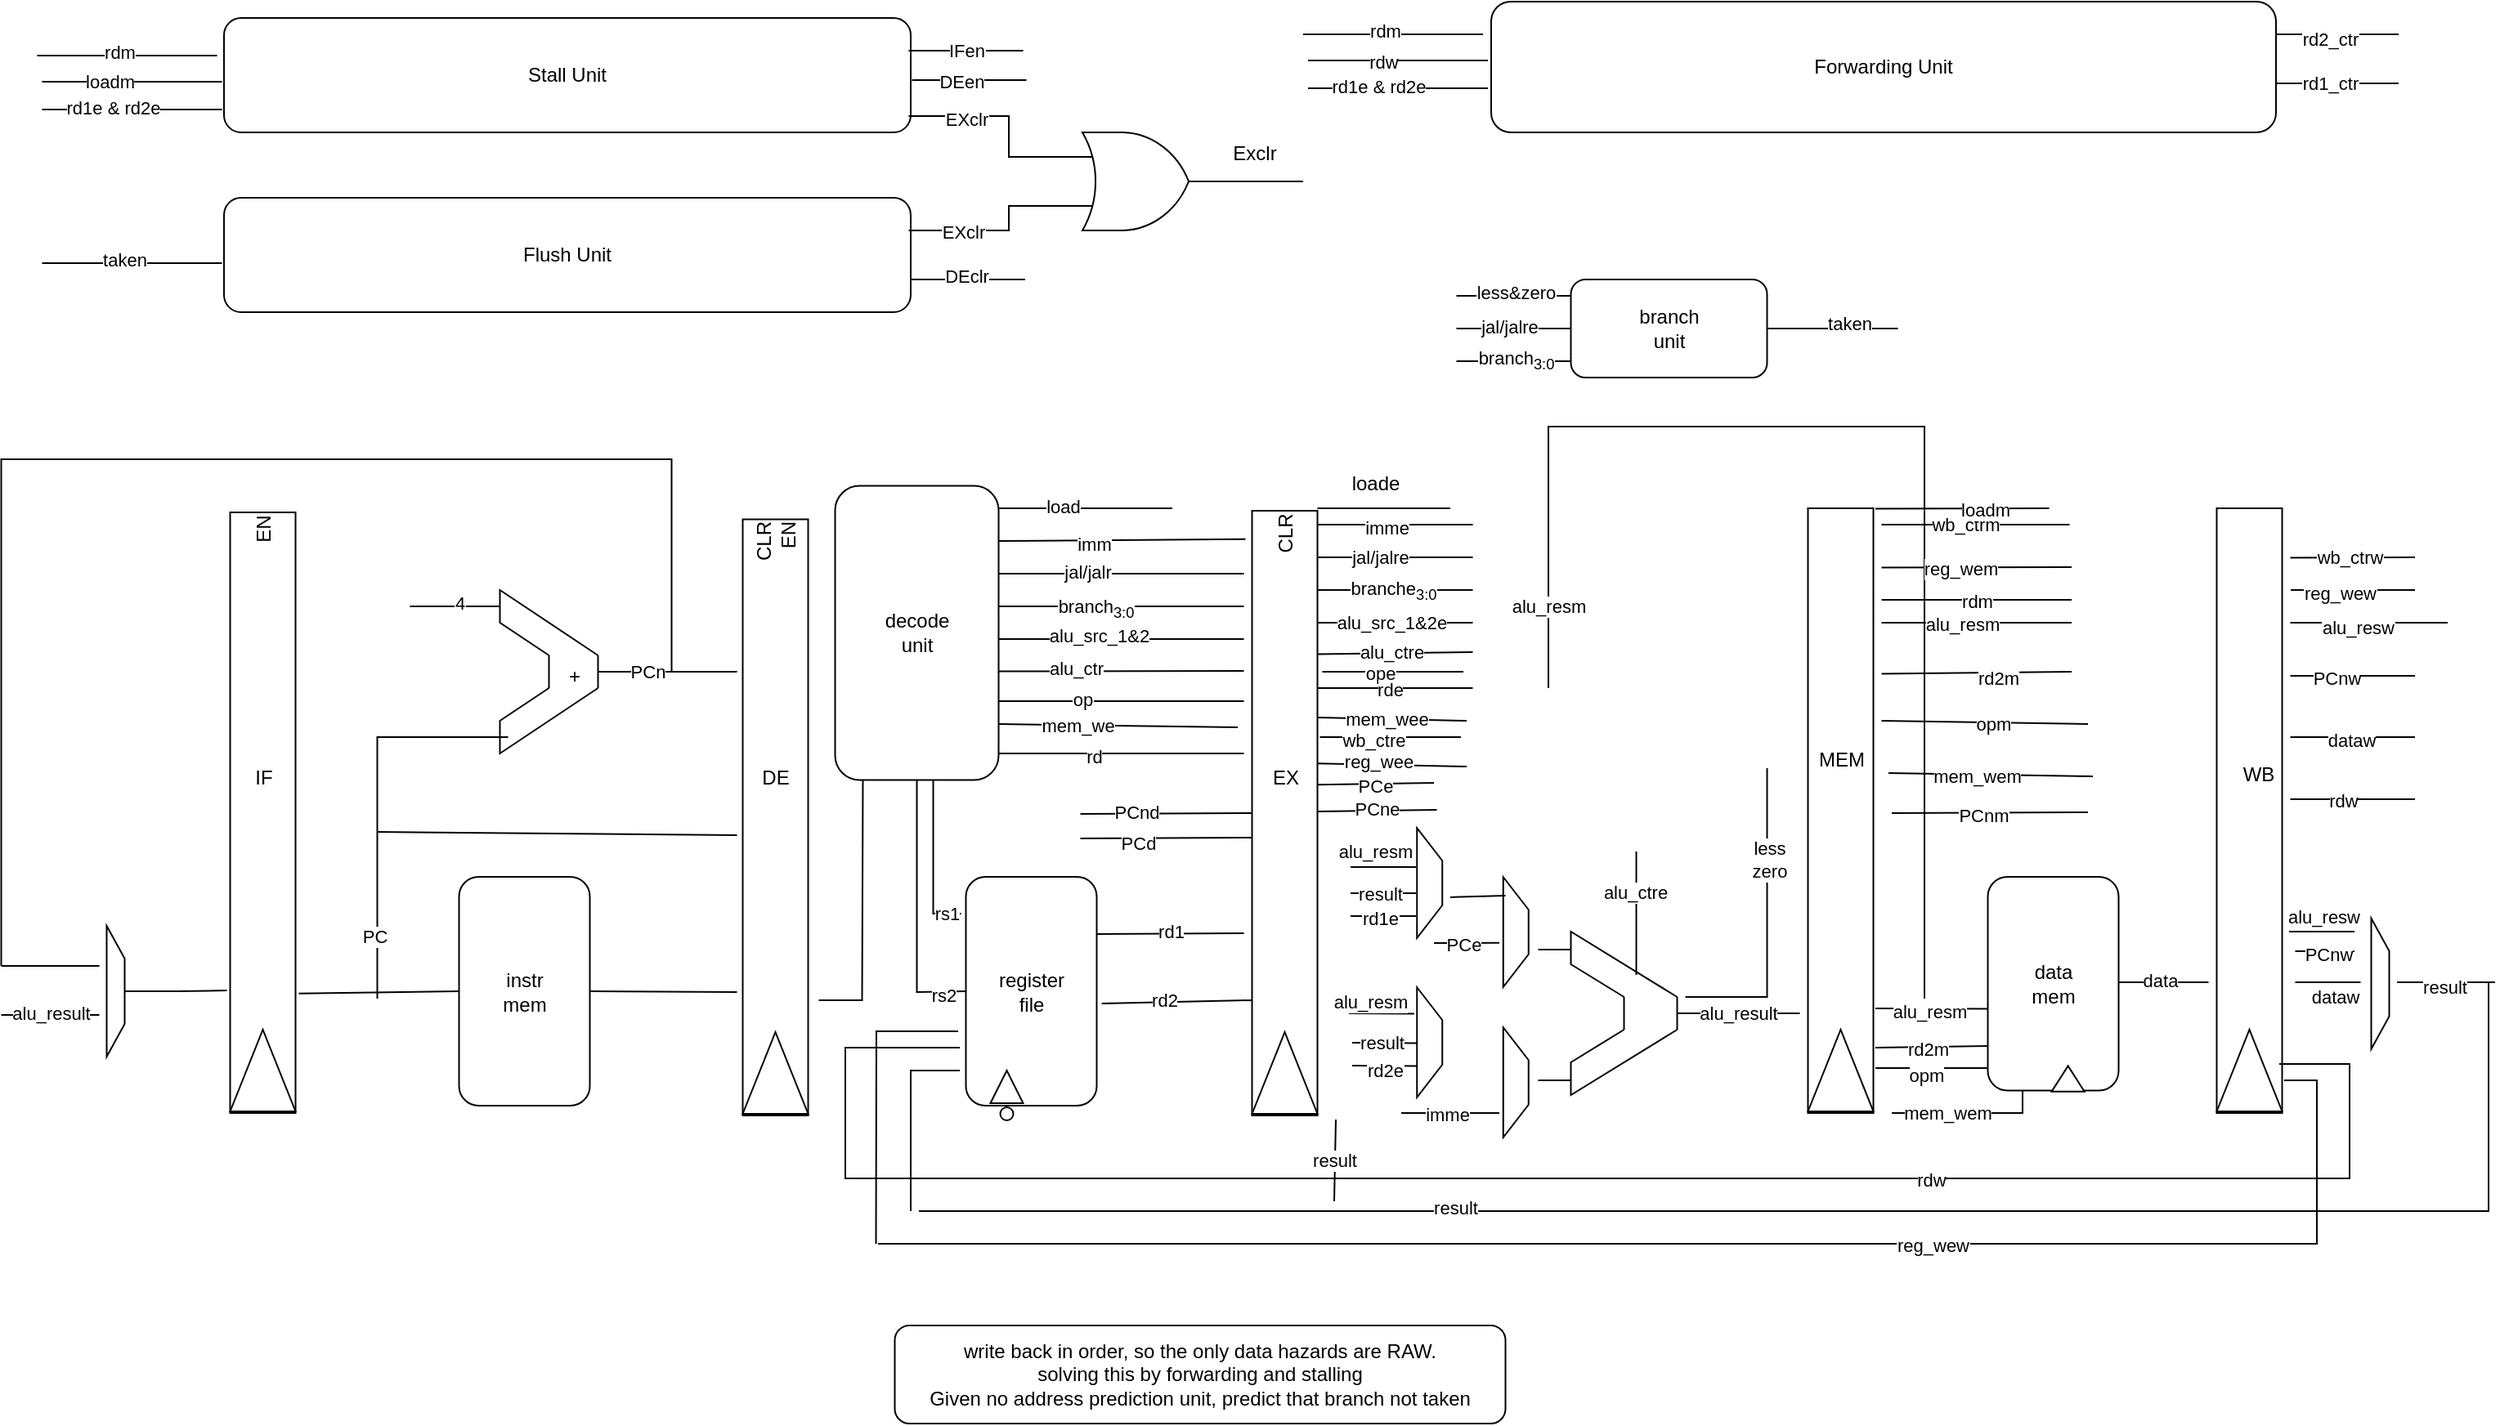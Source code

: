 <mxfile version="26.2.8">
  <diagram name="Page-1" id="StYZJcCEQKMgn_R7Sx6w">
    <mxGraphModel dx="2068" dy="1111" grid="1" gridSize="10" guides="1" tooltips="1" connect="1" arrows="1" fold="1" page="1" pageScale="1" pageWidth="850" pageHeight="1100" math="0" shadow="0">
      <root>
        <mxCell id="0" />
        <mxCell id="1" parent="0" />
        <mxCell id="P6e8AEhCtGOh2EU1g-Fo-20" value="write back in order, so the only data hazards are RAW.&lt;div&gt;solving this by forwarding and stalling&lt;/div&gt;&lt;div&gt;Given no address prediction unit, predict that branch not taken&lt;/div&gt;" style="rounded=1;whiteSpace=wrap;html=1;" parent="1" vertex="1">
          <mxGeometry x="670.25" y="910" width="373.5" height="60" as="geometry" />
        </mxCell>
        <mxCell id="Wlrv1BH2EtyuIiHUKAzt-6" value="instr&lt;div&gt;mem&lt;/div&gt;" style="rounded=1;whiteSpace=wrap;html=1;" vertex="1" parent="1">
          <mxGeometry x="403.75" y="635.5" width="80" height="140" as="geometry" />
        </mxCell>
        <mxCell id="Wlrv1BH2EtyuIiHUKAzt-10" value="" style="shape=trapezoid;perimeter=trapezoidPerimeter;whiteSpace=wrap;html=1;fixedSize=1;rotation=90;" vertex="1" parent="1">
          <mxGeometry x="153.75" y="700" width="80" height="11" as="geometry" />
        </mxCell>
        <mxCell id="Wlrv1BH2EtyuIiHUKAzt-24" value="&lt;div&gt;EN&lt;/div&gt;" style="rounded=0;whiteSpace=wrap;html=1;rotation=-90;align=right;" vertex="1" parent="1">
          <mxGeometry x="100" y="576.25" width="367.5" height="40" as="geometry" />
        </mxCell>
        <mxCell id="Wlrv1BH2EtyuIiHUKAzt-26" value="" style="triangle;whiteSpace=wrap;html=1;rotation=-90;" vertex="1" parent="1">
          <mxGeometry x="258.75" y="734" width="50" height="40" as="geometry" />
        </mxCell>
        <mxCell id="Wlrv1BH2EtyuIiHUKAzt-27" value="&lt;div&gt;CLR&lt;/div&gt;&lt;div&gt;EN&lt;/div&gt;" style="rounded=0;whiteSpace=wrap;html=1;rotation=-90;align=right;" vertex="1" parent="1">
          <mxGeometry x="414.88" y="579.13" width="364.75" height="40" as="geometry" />
        </mxCell>
        <mxCell id="Wlrv1BH2EtyuIiHUKAzt-28" value="" style="triangle;whiteSpace=wrap;html=1;rotation=-90;" vertex="1" parent="1">
          <mxGeometry x="572.25" y="735.5" width="50" height="40" as="geometry" />
        </mxCell>
        <mxCell id="Wlrv1BH2EtyuIiHUKAzt-29" value="&lt;div&gt;CLR&lt;/div&gt;" style="rounded=0;whiteSpace=wrap;html=1;rotation=-90;align=right;" vertex="1" parent="1">
          <mxGeometry x="723.75" y="576.5" width="370" height="40" as="geometry" />
        </mxCell>
        <mxCell id="Wlrv1BH2EtyuIiHUKAzt-30" value="" style="triangle;whiteSpace=wrap;html=1;rotation=-90;" vertex="1" parent="1">
          <mxGeometry x="883.75" y="735.5" width="50" height="40" as="geometry" />
        </mxCell>
        <mxCell id="Wlrv1BH2EtyuIiHUKAzt-31" value="" style="rounded=0;whiteSpace=wrap;html=1;rotation=-90;align=right;" vertex="1" parent="1">
          <mxGeometry x="1063.75" y="575" width="370" height="40" as="geometry" />
        </mxCell>
        <mxCell id="Wlrv1BH2EtyuIiHUKAzt-32" value="" style="triangle;whiteSpace=wrap;html=1;rotation=-90;" vertex="1" parent="1">
          <mxGeometry x="1223.75" y="734" width="50" height="40" as="geometry" />
        </mxCell>
        <mxCell id="Wlrv1BH2EtyuIiHUKAzt-33" value="" style="rounded=0;whiteSpace=wrap;html=1;rotation=-90;align=right;" vertex="1" parent="1">
          <mxGeometry x="1313.75" y="575" width="370" height="40" as="geometry" />
        </mxCell>
        <mxCell id="Wlrv1BH2EtyuIiHUKAzt-34" value="" style="triangle;whiteSpace=wrap;html=1;rotation=-90;" vertex="1" parent="1">
          <mxGeometry x="1473.75" y="734" width="50" height="40" as="geometry" />
        </mxCell>
        <mxCell id="Wlrv1BH2EtyuIiHUKAzt-35" value="IF" style="text;html=1;align=center;verticalAlign=middle;resizable=0;points=[];autosize=1;strokeColor=none;fillColor=none;" vertex="1" parent="1">
          <mxGeometry x="268.75" y="560" width="30" height="30" as="geometry" />
        </mxCell>
        <mxCell id="Wlrv1BH2EtyuIiHUKAzt-36" value="DE" style="text;html=1;align=center;verticalAlign=middle;resizable=0;points=[];autosize=1;strokeColor=none;fillColor=none;" vertex="1" parent="1">
          <mxGeometry x="577.25" y="560" width="40" height="30" as="geometry" />
        </mxCell>
        <mxCell id="Wlrv1BH2EtyuIiHUKAzt-37" value="EX" style="text;html=1;align=center;verticalAlign=middle;resizable=0;points=[];autosize=1;strokeColor=none;fillColor=none;" vertex="1" parent="1">
          <mxGeometry x="888.75" y="559.5" width="40" height="30" as="geometry" />
        </mxCell>
        <mxCell id="Wlrv1BH2EtyuIiHUKAzt-38" value="MEM" style="text;html=1;align=center;verticalAlign=middle;resizable=0;points=[];autosize=1;strokeColor=none;fillColor=none;" vertex="1" parent="1">
          <mxGeometry x="1223.75" y="549.13" width="50" height="30" as="geometry" />
        </mxCell>
        <mxCell id="Wlrv1BH2EtyuIiHUKAzt-39" value="WB" style="text;html=1;align=center;verticalAlign=middle;resizable=0;points=[];autosize=1;strokeColor=none;fillColor=none;" vertex="1" parent="1">
          <mxGeometry x="1483.75" y="558" width="40" height="30" as="geometry" />
        </mxCell>
        <mxCell id="Wlrv1BH2EtyuIiHUKAzt-41" style="edgeStyle=orthogonalEdgeStyle;rounded=0;orthogonalLoop=1;jettySize=auto;html=1;exitX=0.5;exitY=0;exitDx=0;exitDy=0;entryX=0.204;entryY=-0.05;entryDx=0;entryDy=0;entryPerimeter=0;endArrow=none;startFill=0;" edge="1" parent="1" source="Wlrv1BH2EtyuIiHUKAzt-10" target="Wlrv1BH2EtyuIiHUKAzt-24">
          <mxGeometry relative="1" as="geometry" />
        </mxCell>
        <mxCell id="Wlrv1BH2EtyuIiHUKAzt-42" value="" style="endArrow=none;html=1;rounded=0;exitX=0.199;exitY=1.05;exitDx=0;exitDy=0;exitPerimeter=0;entryX=0;entryY=0.5;entryDx=0;entryDy=0;" edge="1" parent="1" source="Wlrv1BH2EtyuIiHUKAzt-24" target="Wlrv1BH2EtyuIiHUKAzt-6">
          <mxGeometry width="50" height="50" relative="1" as="geometry">
            <mxPoint x="513.75" y="830" as="sourcePoint" />
            <mxPoint x="563.75" y="780" as="targetPoint" />
          </mxGeometry>
        </mxCell>
        <mxCell id="Wlrv1BH2EtyuIiHUKAzt-43" value="" style="endArrow=none;html=1;rounded=0;" edge="1" parent="1">
          <mxGeometry width="50" height="50" relative="1" as="geometry">
            <mxPoint x="353.75" y="704" as="sourcePoint" />
            <mxPoint x="433.75" y="550" as="targetPoint" />
            <Array as="points">
              <mxPoint x="353.75" y="550" />
            </Array>
          </mxGeometry>
        </mxCell>
        <mxCell id="Wlrv1BH2EtyuIiHUKAzt-46" value="PC" style="edgeLabel;html=1;align=center;verticalAlign=middle;resizable=0;points=[];" vertex="1" connectable="0" parent="Wlrv1BH2EtyuIiHUKAzt-43">
          <mxGeometry x="-0.727" y="2" relative="1" as="geometry">
            <mxPoint as="offset" />
          </mxGeometry>
        </mxCell>
        <mxCell id="Wlrv1BH2EtyuIiHUKAzt-45" value="" style="endArrow=none;html=1;rounded=0;" edge="1" parent="1">
          <mxGeometry width="50" height="50" relative="1" as="geometry">
            <mxPoint x="353.75" y="710" as="sourcePoint" />
            <mxPoint x="353.75" y="704" as="targetPoint" />
            <Array as="points" />
          </mxGeometry>
        </mxCell>
        <mxCell id="Wlrv1BH2EtyuIiHUKAzt-54" value="" style="group" vertex="1" connectable="0" parent="1">
          <mxGeometry x="428.75" y="460" width="60" height="100" as="geometry" />
        </mxCell>
        <mxCell id="Wlrv1BH2EtyuIiHUKAzt-49" value="" style="endArrow=none;html=1;rounded=0;" edge="1" parent="Wlrv1BH2EtyuIiHUKAzt-54">
          <mxGeometry width="50" height="50" relative="1" as="geometry">
            <mxPoint x="30" y="40" as="sourcePoint" />
            <mxPoint x="60" y="40" as="targetPoint" />
            <Array as="points">
              <mxPoint y="20" />
              <mxPoint />
            </Array>
          </mxGeometry>
        </mxCell>
        <mxCell id="Wlrv1BH2EtyuIiHUKAzt-51" value="" style="endArrow=none;html=1;rounded=0;" edge="1" parent="Wlrv1BH2EtyuIiHUKAzt-54">
          <mxGeometry width="50" height="50" relative="1" as="geometry">
            <mxPoint x="30" y="60" as="sourcePoint" />
            <mxPoint x="60" y="60" as="targetPoint" />
            <Array as="points">
              <mxPoint y="80" />
              <mxPoint y="100" />
            </Array>
          </mxGeometry>
        </mxCell>
        <mxCell id="Wlrv1BH2EtyuIiHUKAzt-52" value="" style="endArrow=none;html=1;rounded=0;" edge="1" parent="Wlrv1BH2EtyuIiHUKAzt-54">
          <mxGeometry width="50" height="50" relative="1" as="geometry">
            <mxPoint x="60" y="60" as="sourcePoint" />
            <mxPoint x="60" y="40" as="targetPoint" />
          </mxGeometry>
        </mxCell>
        <mxCell id="Wlrv1BH2EtyuIiHUKAzt-53" value="" style="endArrow=none;html=1;rounded=0;" edge="1" parent="Wlrv1BH2EtyuIiHUKAzt-54">
          <mxGeometry width="50" height="50" relative="1" as="geometry">
            <mxPoint x="30" y="60" as="sourcePoint" />
            <mxPoint x="30" y="40" as="targetPoint" />
          </mxGeometry>
        </mxCell>
        <mxCell id="Wlrv1BH2EtyuIiHUKAzt-55" value="" style="group" vertex="1" connectable="0" parent="1">
          <mxGeometry x="1083.75" y="669" width="65" height="100" as="geometry" />
        </mxCell>
        <mxCell id="Wlrv1BH2EtyuIiHUKAzt-56" value="" style="endArrow=none;html=1;rounded=0;" edge="1" parent="Wlrv1BH2EtyuIiHUKAzt-55">
          <mxGeometry width="50" height="50" relative="1" as="geometry">
            <mxPoint x="32.5" y="40" as="sourcePoint" />
            <mxPoint x="65" y="40" as="targetPoint" />
            <Array as="points">
              <mxPoint y="20" />
              <mxPoint />
            </Array>
          </mxGeometry>
        </mxCell>
        <mxCell id="Wlrv1BH2EtyuIiHUKAzt-57" value="" style="endArrow=none;html=1;rounded=0;" edge="1" parent="Wlrv1BH2EtyuIiHUKAzt-55">
          <mxGeometry width="50" height="50" relative="1" as="geometry">
            <mxPoint x="32.5" y="60" as="sourcePoint" />
            <mxPoint x="65" y="60" as="targetPoint" />
            <Array as="points">
              <mxPoint y="80" />
              <mxPoint y="100" />
            </Array>
          </mxGeometry>
        </mxCell>
        <mxCell id="Wlrv1BH2EtyuIiHUKAzt-58" value="" style="endArrow=none;html=1;rounded=0;" edge="1" parent="Wlrv1BH2EtyuIiHUKAzt-55">
          <mxGeometry width="50" height="50" relative="1" as="geometry">
            <mxPoint x="65" y="60" as="sourcePoint" />
            <mxPoint x="65" y="40" as="targetPoint" />
          </mxGeometry>
        </mxCell>
        <mxCell id="Wlrv1BH2EtyuIiHUKAzt-59" value="" style="endArrow=none;html=1;rounded=0;" edge="1" parent="Wlrv1BH2EtyuIiHUKAzt-55">
          <mxGeometry width="50" height="50" relative="1" as="geometry">
            <mxPoint x="32.5" y="60" as="sourcePoint" />
            <mxPoint x="32.5" y="40" as="targetPoint" />
          </mxGeometry>
        </mxCell>
        <mxCell id="Wlrv1BH2EtyuIiHUKAzt-97" value="" style="endArrow=none;html=1;rounded=0;" edge="1" parent="Wlrv1BH2EtyuIiHUKAzt-55">
          <mxGeometry width="50" height="50" relative="1" as="geometry">
            <mxPoint x="65" y="50" as="sourcePoint" />
            <mxPoint x="140" y="50" as="targetPoint" />
          </mxGeometry>
        </mxCell>
        <mxCell id="Wlrv1BH2EtyuIiHUKAzt-98" value="alu_result" style="edgeLabel;html=1;align=center;verticalAlign=middle;resizable=0;points=[];" vertex="1" connectable="0" parent="Wlrv1BH2EtyuIiHUKAzt-97">
          <mxGeometry x="-0.44" relative="1" as="geometry">
            <mxPoint x="16" as="offset" />
          </mxGeometry>
        </mxCell>
        <mxCell id="Wlrv1BH2EtyuIiHUKAzt-99" value="" style="endArrow=none;html=1;rounded=0;" edge="1" parent="Wlrv1BH2EtyuIiHUKAzt-55">
          <mxGeometry width="50" height="50" relative="1" as="geometry">
            <mxPoint x="70" y="40" as="sourcePoint" />
            <mxPoint x="120" y="-100" as="targetPoint" />
            <Array as="points">
              <mxPoint x="120" y="40" />
            </Array>
          </mxGeometry>
        </mxCell>
        <mxCell id="Wlrv1BH2EtyuIiHUKAzt-100" value="less&lt;div&gt;zero&lt;/div&gt;" style="edgeLabel;html=1;align=center;verticalAlign=middle;resizable=0;points=[];" vertex="1" connectable="0" parent="Wlrv1BH2EtyuIiHUKAzt-99">
          <mxGeometry x="0.41" y="-1" relative="1" as="geometry">
            <mxPoint as="offset" />
          </mxGeometry>
        </mxCell>
        <mxCell id="Wlrv1BH2EtyuIiHUKAzt-137" value="" style="endArrow=none;html=1;rounded=0;" edge="1" parent="Wlrv1BH2EtyuIiHUKAzt-55">
          <mxGeometry width="50" height="50" relative="1" as="geometry">
            <mxPoint x="40" y="26.5" as="sourcePoint" />
            <mxPoint x="40" y="-49" as="targetPoint" />
          </mxGeometry>
        </mxCell>
        <mxCell id="Wlrv1BH2EtyuIiHUKAzt-138" value="alu_ctre" style="edgeLabel;html=1;align=center;verticalAlign=middle;resizable=0;points=[];" vertex="1" connectable="0" parent="Wlrv1BH2EtyuIiHUKAzt-137">
          <mxGeometry x="0.338" y="1" relative="1" as="geometry">
            <mxPoint as="offset" />
          </mxGeometry>
        </mxCell>
        <mxCell id="Wlrv1BH2EtyuIiHUKAzt-61" value="" style="endArrow=none;html=1;rounded=0;" edge="1" parent="1">
          <mxGeometry width="50" height="50" relative="1" as="geometry">
            <mxPoint x="373.75" y="470" as="sourcePoint" />
            <mxPoint x="428.75" y="470" as="targetPoint" />
          </mxGeometry>
        </mxCell>
        <mxCell id="Wlrv1BH2EtyuIiHUKAzt-62" value="4" style="edgeLabel;html=1;align=center;verticalAlign=middle;resizable=0;points=[];" vertex="1" connectable="0" parent="Wlrv1BH2EtyuIiHUKAzt-61">
          <mxGeometry x="0.091" y="2" relative="1" as="geometry">
            <mxPoint as="offset" />
          </mxGeometry>
        </mxCell>
        <mxCell id="Wlrv1BH2EtyuIiHUKAzt-63" value="" style="endArrow=none;html=1;rounded=0;" edge="1" parent="1">
          <mxGeometry width="50" height="50" relative="1" as="geometry">
            <mxPoint x="488.75" y="510" as="sourcePoint" />
            <mxPoint x="573.75" y="510" as="targetPoint" />
          </mxGeometry>
        </mxCell>
        <mxCell id="Wlrv1BH2EtyuIiHUKAzt-136" value="PCn" style="edgeLabel;html=1;align=center;verticalAlign=middle;resizable=0;points=[];" vertex="1" connectable="0" parent="Wlrv1BH2EtyuIiHUKAzt-63">
          <mxGeometry x="-0.294" relative="1" as="geometry">
            <mxPoint as="offset" />
          </mxGeometry>
        </mxCell>
        <mxCell id="Wlrv1BH2EtyuIiHUKAzt-64" value="" style="endArrow=none;html=1;rounded=0;" edge="1" parent="1">
          <mxGeometry width="50" height="50" relative="1" as="geometry">
            <mxPoint x="353.75" y="608" as="sourcePoint" />
            <mxPoint x="573.75" y="610" as="targetPoint" />
          </mxGeometry>
        </mxCell>
        <mxCell id="Wlrv1BH2EtyuIiHUKAzt-65" value="+" style="text;html=1;align=center;verticalAlign=middle;resizable=0;points=[];autosize=1;strokeColor=none;fillColor=none;" vertex="1" parent="1">
          <mxGeometry x="458.75" y="498" width="30" height="30" as="geometry" />
        </mxCell>
        <mxCell id="Wlrv1BH2EtyuIiHUKAzt-66" value="" style="endArrow=none;html=1;rounded=0;" edge="1" parent="1">
          <mxGeometry width="50" height="50" relative="1" as="geometry">
            <mxPoint x="123.75" y="690" as="sourcePoint" />
            <mxPoint x="183.75" y="690" as="targetPoint" />
          </mxGeometry>
        </mxCell>
        <mxCell id="Wlrv1BH2EtyuIiHUKAzt-67" value="" style="endArrow=none;html=1;rounded=0;" edge="1" parent="1">
          <mxGeometry width="50" height="50" relative="1" as="geometry">
            <mxPoint x="123.75" y="720" as="sourcePoint" />
            <mxPoint x="183.75" y="720" as="targetPoint" />
          </mxGeometry>
        </mxCell>
        <mxCell id="Wlrv1BH2EtyuIiHUKAzt-176" value="alu_result" style="edgeLabel;html=1;align=center;verticalAlign=middle;resizable=0;points=[];" vertex="1" connectable="0" parent="Wlrv1BH2EtyuIiHUKAzt-67">
          <mxGeometry x="-0.025" y="1" relative="1" as="geometry">
            <mxPoint as="offset" />
          </mxGeometry>
        </mxCell>
        <mxCell id="Wlrv1BH2EtyuIiHUKAzt-69" value="" style="endArrow=none;html=1;rounded=0;" edge="1" parent="1">
          <mxGeometry width="50" height="50" relative="1" as="geometry">
            <mxPoint x="123.75" y="690" as="sourcePoint" />
            <mxPoint x="533.75" y="510" as="targetPoint" />
            <Array as="points">
              <mxPoint x="123.75" y="380" />
              <mxPoint x="533.75" y="380" />
            </Array>
          </mxGeometry>
        </mxCell>
        <mxCell id="Wlrv1BH2EtyuIiHUKAzt-70" value="" style="endArrow=none;html=1;rounded=0;exitX=1;exitY=0.5;exitDx=0;exitDy=0;" edge="1" parent="1" source="Wlrv1BH2EtyuIiHUKAzt-6">
          <mxGeometry width="50" height="50" relative="1" as="geometry">
            <mxPoint x="523.75" y="750" as="sourcePoint" />
            <mxPoint x="573.75" y="706" as="targetPoint" />
          </mxGeometry>
        </mxCell>
        <mxCell id="Wlrv1BH2EtyuIiHUKAzt-71" value="register&lt;div&gt;file&lt;/div&gt;" style="rounded=1;whiteSpace=wrap;html=1;" vertex="1" parent="1">
          <mxGeometry x="713.75" y="635.5" width="80" height="140" as="geometry" />
        </mxCell>
        <mxCell id="Wlrv1BH2EtyuIiHUKAzt-76" value="" style="endArrow=none;html=1;rounded=0;exitX=1;exitY=0.25;exitDx=0;exitDy=0;" edge="1" parent="1" source="Wlrv1BH2EtyuIiHUKAzt-71">
          <mxGeometry width="50" height="50" relative="1" as="geometry">
            <mxPoint x="778.75" y="720" as="sourcePoint" />
            <mxPoint x="883.75" y="670" as="targetPoint" />
          </mxGeometry>
        </mxCell>
        <mxCell id="Wlrv1BH2EtyuIiHUKAzt-77" value="rd1" style="edgeLabel;html=1;align=center;verticalAlign=middle;resizable=0;points=[];" vertex="1" connectable="0" parent="Wlrv1BH2EtyuIiHUKAzt-76">
          <mxGeometry x="0.0" y="2" relative="1" as="geometry">
            <mxPoint as="offset" />
          </mxGeometry>
        </mxCell>
        <mxCell id="Wlrv1BH2EtyuIiHUKAzt-78" value="" style="endArrow=none;html=1;rounded=0;exitX=1.038;exitY=0.554;exitDx=0;exitDy=0;exitPerimeter=0;" edge="1" parent="1" source="Wlrv1BH2EtyuIiHUKAzt-71">
          <mxGeometry width="50" height="50" relative="1" as="geometry">
            <mxPoint x="838.75" y="761" as="sourcePoint" />
            <mxPoint x="888.75" y="711" as="targetPoint" />
          </mxGeometry>
        </mxCell>
        <mxCell id="Wlrv1BH2EtyuIiHUKAzt-79" value="rd2" style="edgeLabel;html=1;align=center;verticalAlign=middle;resizable=0;points=[];" vertex="1" connectable="0" parent="Wlrv1BH2EtyuIiHUKAzt-78">
          <mxGeometry x="-0.174" y="1" relative="1" as="geometry">
            <mxPoint as="offset" />
          </mxGeometry>
        </mxCell>
        <mxCell id="Wlrv1BH2EtyuIiHUKAzt-80" value="" style="endArrow=none;html=1;rounded=0;entryX=0.17;entryY=0.993;entryDx=0;entryDy=0;entryPerimeter=0;" edge="1" parent="1" target="Wlrv1BH2EtyuIiHUKAzt-82">
          <mxGeometry width="50" height="50" relative="1" as="geometry">
            <mxPoint x="623.75" y="711" as="sourcePoint" />
            <mxPoint x="650.75" y="600" as="targetPoint" />
            <Array as="points">
              <mxPoint x="650.25" y="711" />
            </Array>
          </mxGeometry>
        </mxCell>
        <mxCell id="Wlrv1BH2EtyuIiHUKAzt-82" value="decode&lt;div&gt;unit&lt;/div&gt;" style="rounded=1;whiteSpace=wrap;html=1;" vertex="1" parent="1">
          <mxGeometry x="633.75" y="396.25" width="100" height="180" as="geometry" />
        </mxCell>
        <mxCell id="Wlrv1BH2EtyuIiHUKAzt-83" value="" style="endArrow=none;html=1;rounded=0;exitX=-0.037;exitY=0.161;exitDx=0;exitDy=0;exitPerimeter=0;" edge="1" parent="1" source="Wlrv1BH2EtyuIiHUKAzt-71">
          <mxGeometry width="50" height="50" relative="1" as="geometry">
            <mxPoint x="693.75" y="640" as="sourcePoint" />
            <mxPoint x="693.75" y="576.25" as="targetPoint" />
            <Array as="points">
              <mxPoint x="693.75" y="658" />
            </Array>
          </mxGeometry>
        </mxCell>
        <mxCell id="Wlrv1BH2EtyuIiHUKAzt-87" value="rs1" style="edgeLabel;html=1;align=center;verticalAlign=middle;resizable=0;points=[];" vertex="1" connectable="0" parent="Wlrv1BH2EtyuIiHUKAzt-83">
          <mxGeometry x="-0.817" relative="1" as="geometry">
            <mxPoint as="offset" />
          </mxGeometry>
        </mxCell>
        <mxCell id="Wlrv1BH2EtyuIiHUKAzt-85" value="" style="endArrow=none;html=1;rounded=0;entryX=0.5;entryY=1;entryDx=0;entryDy=0;exitX=0;exitY=0.5;exitDx=0;exitDy=0;" edge="1" parent="1" source="Wlrv1BH2EtyuIiHUKAzt-71" target="Wlrv1BH2EtyuIiHUKAzt-82">
          <mxGeometry width="50" height="50" relative="1" as="geometry">
            <mxPoint x="523.75" y="750" as="sourcePoint" />
            <mxPoint x="573.75" y="700" as="targetPoint" />
            <Array as="points">
              <mxPoint x="683.75" y="706" />
            </Array>
          </mxGeometry>
        </mxCell>
        <mxCell id="Wlrv1BH2EtyuIiHUKAzt-88" value="rs2" style="edgeLabel;html=1;align=center;verticalAlign=middle;resizable=0;points=[];" vertex="1" connectable="0" parent="Wlrv1BH2EtyuIiHUKAzt-85">
          <mxGeometry x="-0.824" y="2" relative="1" as="geometry">
            <mxPoint as="offset" />
          </mxGeometry>
        </mxCell>
        <mxCell id="Wlrv1BH2EtyuIiHUKAzt-89" value="" style="endArrow=none;html=1;rounded=0;" edge="1" parent="1">
          <mxGeometry width="50" height="50" relative="1" as="geometry">
            <mxPoint x="733.75" y="560" as="sourcePoint" />
            <mxPoint x="883.75" y="560" as="targetPoint" />
          </mxGeometry>
        </mxCell>
        <mxCell id="Wlrv1BH2EtyuIiHUKAzt-90" value="rd" style="edgeLabel;html=1;align=center;verticalAlign=middle;resizable=0;points=[];" vertex="1" connectable="0" parent="Wlrv1BH2EtyuIiHUKAzt-89">
          <mxGeometry x="-0.227" y="-3" relative="1" as="geometry">
            <mxPoint y="-1" as="offset" />
          </mxGeometry>
        </mxCell>
        <mxCell id="Wlrv1BH2EtyuIiHUKAzt-91" value="" style="endArrow=none;html=1;rounded=0;" edge="1" parent="1">
          <mxGeometry width="50" height="50" relative="1" as="geometry">
            <mxPoint x="733.75" y="509.75" as="sourcePoint" />
            <mxPoint x="883.75" y="509.5" as="targetPoint" />
          </mxGeometry>
        </mxCell>
        <mxCell id="Wlrv1BH2EtyuIiHUKAzt-116" value="alu_ctr" style="edgeLabel;html=1;align=center;verticalAlign=middle;resizable=0;points=[];" vertex="1" connectable="0" parent="Wlrv1BH2EtyuIiHUKAzt-91">
          <mxGeometry x="-0.373" y="2" relative="1" as="geometry">
            <mxPoint as="offset" />
          </mxGeometry>
        </mxCell>
        <mxCell id="Wlrv1BH2EtyuIiHUKAzt-92" value="" style="endArrow=none;html=1;rounded=0;entryX=0.953;entryY=-0.1;entryDx=0;entryDy=0;entryPerimeter=0;" edge="1" parent="1" target="Wlrv1BH2EtyuIiHUKAzt-29">
          <mxGeometry width="50" height="50" relative="1" as="geometry">
            <mxPoint x="733.75" y="430" as="sourcePoint" />
            <mxPoint x="783.75" y="380" as="targetPoint" />
          </mxGeometry>
        </mxCell>
        <mxCell id="Wlrv1BH2EtyuIiHUKAzt-93" value="imm" style="edgeLabel;html=1;align=center;verticalAlign=middle;resizable=0;points=[];" vertex="1" connectable="0" parent="Wlrv1BH2EtyuIiHUKAzt-92">
          <mxGeometry x="-0.232" y="-2" relative="1" as="geometry">
            <mxPoint as="offset" />
          </mxGeometry>
        </mxCell>
        <mxCell id="Wlrv1BH2EtyuIiHUKAzt-94" value="" style="endArrow=none;html=1;rounded=0;" edge="1" parent="1">
          <mxGeometry width="50" height="50" relative="1" as="geometry">
            <mxPoint x="733.75" y="450" as="sourcePoint" />
            <mxPoint x="883.75" y="450" as="targetPoint" />
          </mxGeometry>
        </mxCell>
        <mxCell id="Wlrv1BH2EtyuIiHUKAzt-110" value="jal/jalr" style="edgeLabel;html=1;align=center;verticalAlign=middle;resizable=0;points=[];" vertex="1" connectable="0" parent="Wlrv1BH2EtyuIiHUKAzt-94">
          <mxGeometry x="-0.28" y="1" relative="1" as="geometry">
            <mxPoint as="offset" />
          </mxGeometry>
        </mxCell>
        <mxCell id="Wlrv1BH2EtyuIiHUKAzt-101" value="branch&lt;div&gt;unit&lt;/div&gt;" style="rounded=1;whiteSpace=wrap;html=1;" vertex="1" parent="1">
          <mxGeometry x="1083.75" y="270" width="120" height="60" as="geometry" />
        </mxCell>
        <mxCell id="Wlrv1BH2EtyuIiHUKAzt-102" value="" style="endArrow=none;html=1;rounded=0;" edge="1" parent="1">
          <mxGeometry width="50" height="50" relative="1" as="geometry">
            <mxPoint x="1013.75" y="280" as="sourcePoint" />
            <mxPoint x="1083.75" y="280" as="targetPoint" />
          </mxGeometry>
        </mxCell>
        <mxCell id="Wlrv1BH2EtyuIiHUKAzt-103" value="less&amp;amp;zero" style="edgeLabel;html=1;align=center;verticalAlign=middle;resizable=0;points=[];" vertex="1" connectable="0" parent="Wlrv1BH2EtyuIiHUKAzt-102">
          <mxGeometry x="0.029" y="2" relative="1" as="geometry">
            <mxPoint as="offset" />
          </mxGeometry>
        </mxCell>
        <mxCell id="Wlrv1BH2EtyuIiHUKAzt-104" value="" style="endArrow=none;html=1;rounded=0;" edge="1" parent="1">
          <mxGeometry width="50" height="50" relative="1" as="geometry">
            <mxPoint x="1013.75" y="320" as="sourcePoint" />
            <mxPoint x="1083.75" y="320" as="targetPoint" />
          </mxGeometry>
        </mxCell>
        <mxCell id="Wlrv1BH2EtyuIiHUKAzt-105" value="branch&lt;sub&gt;3:0&lt;/sub&gt;" style="edgeLabel;html=1;align=center;verticalAlign=middle;resizable=0;points=[];" vertex="1" connectable="0" parent="Wlrv1BH2EtyuIiHUKAzt-104">
          <mxGeometry x="-0.286" relative="1" as="geometry">
            <mxPoint x="11" as="offset" />
          </mxGeometry>
        </mxCell>
        <mxCell id="Wlrv1BH2EtyuIiHUKAzt-106" value="" style="endArrow=none;html=1;rounded=0;" edge="1" parent="1">
          <mxGeometry width="50" height="50" relative="1" as="geometry">
            <mxPoint x="1203.75" y="300" as="sourcePoint" />
            <mxPoint x="1283.75" y="300" as="targetPoint" />
          </mxGeometry>
        </mxCell>
        <mxCell id="Wlrv1BH2EtyuIiHUKAzt-107" value="taken" style="edgeLabel;html=1;align=center;verticalAlign=middle;resizable=0;points=[];" vertex="1" connectable="0" parent="Wlrv1BH2EtyuIiHUKAzt-106">
          <mxGeometry x="0.25" y="3" relative="1" as="geometry">
            <mxPoint as="offset" />
          </mxGeometry>
        </mxCell>
        <mxCell id="Wlrv1BH2EtyuIiHUKAzt-108" value="" style="endArrow=none;html=1;rounded=0;" edge="1" parent="1">
          <mxGeometry width="50" height="50" relative="1" as="geometry">
            <mxPoint x="1013.75" y="300" as="sourcePoint" />
            <mxPoint x="1083.75" y="300" as="targetPoint" />
          </mxGeometry>
        </mxCell>
        <mxCell id="Wlrv1BH2EtyuIiHUKAzt-294" value="jal/jalre" style="edgeLabel;html=1;align=center;verticalAlign=middle;resizable=0;points=[];" vertex="1" connectable="0" parent="Wlrv1BH2EtyuIiHUKAzt-108">
          <mxGeometry x="-0.107" y="1" relative="1" as="geometry">
            <mxPoint as="offset" />
          </mxGeometry>
        </mxCell>
        <mxCell id="Wlrv1BH2EtyuIiHUKAzt-111" value="" style="endArrow=none;html=1;rounded=0;" edge="1" parent="1">
          <mxGeometry width="50" height="50" relative="1" as="geometry">
            <mxPoint x="733.75" y="470" as="sourcePoint" />
            <mxPoint x="883.75" y="470" as="targetPoint" />
          </mxGeometry>
        </mxCell>
        <mxCell id="Wlrv1BH2EtyuIiHUKAzt-112" value="branch&lt;sub&gt;3:0&lt;/sub&gt;" style="edgeLabel;html=1;align=center;verticalAlign=middle;resizable=0;points=[];" vertex="1" connectable="0" parent="Wlrv1BH2EtyuIiHUKAzt-111">
          <mxGeometry x="-0.36" y="-2" relative="1" as="geometry">
            <mxPoint x="11" as="offset" />
          </mxGeometry>
        </mxCell>
        <mxCell id="Wlrv1BH2EtyuIiHUKAzt-113" value="" style="endArrow=none;html=1;rounded=0;" edge="1" parent="1">
          <mxGeometry width="50" height="50" relative="1" as="geometry">
            <mxPoint x="733.75" y="490" as="sourcePoint" />
            <mxPoint x="883.75" y="490" as="targetPoint" />
          </mxGeometry>
        </mxCell>
        <mxCell id="Wlrv1BH2EtyuIiHUKAzt-114" value="alu_src_1&amp;amp;2" style="edgeLabel;html=1;align=center;verticalAlign=middle;resizable=0;points=[];" vertex="1" connectable="0" parent="Wlrv1BH2EtyuIiHUKAzt-113">
          <mxGeometry x="-0.48" y="2" relative="1" as="geometry">
            <mxPoint x="22" as="offset" />
          </mxGeometry>
        </mxCell>
        <mxCell id="Wlrv1BH2EtyuIiHUKAzt-115" value="" style="endArrow=none;html=1;rounded=0;" edge="1" parent="1">
          <mxGeometry width="50" height="50" relative="1" as="geometry">
            <mxPoint x="733.75" y="528" as="sourcePoint" />
            <mxPoint x="883.75" y="528" as="targetPoint" />
          </mxGeometry>
        </mxCell>
        <mxCell id="Wlrv1BH2EtyuIiHUKAzt-199" value="op" style="edgeLabel;html=1;align=center;verticalAlign=middle;resizable=0;points=[];" vertex="1" connectable="0" parent="Wlrv1BH2EtyuIiHUKAzt-115">
          <mxGeometry x="-0.317" y="1" relative="1" as="geometry">
            <mxPoint as="offset" />
          </mxGeometry>
        </mxCell>
        <mxCell id="Wlrv1BH2EtyuIiHUKAzt-117" value="" style="shape=trapezoid;perimeter=trapezoidPerimeter;whiteSpace=wrap;html=1;fixedSize=1;rotation=90;" vertex="1" parent="1">
          <mxGeometry x="1016.5" y="661.5" width="67.25" height="15.5" as="geometry" />
        </mxCell>
        <mxCell id="Wlrv1BH2EtyuIiHUKAzt-118" value="" style="shape=trapezoid;perimeter=trapezoidPerimeter;whiteSpace=wrap;html=1;fixedSize=1;rotation=90;" vertex="1" parent="1">
          <mxGeometry x="1016.5" y="753.5" width="67.25" height="15.5" as="geometry" />
        </mxCell>
        <mxCell id="Wlrv1BH2EtyuIiHUKAzt-119" value="" style="shape=trapezoid;perimeter=trapezoidPerimeter;whiteSpace=wrap;html=1;fixedSize=1;rotation=90;" vertex="1" parent="1">
          <mxGeometry x="963.75" y="631.5" width="67.25" height="15.5" as="geometry" />
        </mxCell>
        <mxCell id="Wlrv1BH2EtyuIiHUKAzt-120" value="" style="shape=trapezoid;perimeter=trapezoidPerimeter;whiteSpace=wrap;html=1;fixedSize=1;rotation=90;" vertex="1" parent="1">
          <mxGeometry x="963.75" y="729" width="67.25" height="15.5" as="geometry" />
        </mxCell>
        <mxCell id="Wlrv1BH2EtyuIiHUKAzt-121" value="" style="endArrow=none;html=1;rounded=0;" edge="1" parent="1">
          <mxGeometry width="50" height="50" relative="1" as="geometry">
            <mxPoint x="928.75" y="420" as="sourcePoint" />
            <mxPoint x="1023.75" y="420" as="targetPoint" />
          </mxGeometry>
        </mxCell>
        <mxCell id="Wlrv1BH2EtyuIiHUKAzt-122" value="imme" style="edgeLabel;html=1;align=center;verticalAlign=middle;resizable=0;points=[];" vertex="1" connectable="0" parent="Wlrv1BH2EtyuIiHUKAzt-121">
          <mxGeometry x="-0.116" y="-2" relative="1" as="geometry">
            <mxPoint as="offset" />
          </mxGeometry>
        </mxCell>
        <mxCell id="Wlrv1BH2EtyuIiHUKAzt-123" value="" style="endArrow=none;html=1;rounded=0;" edge="1" parent="1">
          <mxGeometry width="50" height="50" relative="1" as="geometry">
            <mxPoint x="928.75" y="440" as="sourcePoint" />
            <mxPoint x="1023.75" y="440" as="targetPoint" />
          </mxGeometry>
        </mxCell>
        <mxCell id="Wlrv1BH2EtyuIiHUKAzt-124" value="jal/jalre" style="edgeLabel;html=1;align=center;verticalAlign=middle;resizable=0;points=[];" vertex="1" connectable="0" parent="Wlrv1BH2EtyuIiHUKAzt-123">
          <mxGeometry x="-0.2" relative="1" as="geometry">
            <mxPoint as="offset" />
          </mxGeometry>
        </mxCell>
        <mxCell id="Wlrv1BH2EtyuIiHUKAzt-126" value="" style="endArrow=none;html=1;rounded=0;" edge="1" parent="1">
          <mxGeometry width="50" height="50" relative="1" as="geometry">
            <mxPoint x="928.75" y="460" as="sourcePoint" />
            <mxPoint x="1023.75" y="460" as="targetPoint" />
          </mxGeometry>
        </mxCell>
        <mxCell id="Wlrv1BH2EtyuIiHUKAzt-127" value="branche&lt;sub&gt;3:0&lt;/sub&gt;" style="edgeLabel;html=1;align=center;verticalAlign=middle;resizable=0;points=[];" vertex="1" connectable="0" parent="Wlrv1BH2EtyuIiHUKAzt-126">
          <mxGeometry x="-0.284" y="-1" relative="1" as="geometry">
            <mxPoint x="12" as="offset" />
          </mxGeometry>
        </mxCell>
        <mxCell id="Wlrv1BH2EtyuIiHUKAzt-128" value="" style="endArrow=none;html=1;rounded=0;" edge="1" parent="1">
          <mxGeometry width="50" height="50" relative="1" as="geometry">
            <mxPoint x="928.75" y="480" as="sourcePoint" />
            <mxPoint x="1023.75" y="480" as="targetPoint" />
          </mxGeometry>
        </mxCell>
        <mxCell id="Wlrv1BH2EtyuIiHUKAzt-129" value="alu_src_1&amp;amp;2e" style="edgeLabel;html=1;align=center;verticalAlign=middle;resizable=0;points=[];" vertex="1" connectable="0" parent="Wlrv1BH2EtyuIiHUKAzt-128">
          <mxGeometry x="-0.347" y="-1" relative="1" as="geometry">
            <mxPoint x="14" y="-1" as="offset" />
          </mxGeometry>
        </mxCell>
        <mxCell id="Wlrv1BH2EtyuIiHUKAzt-130" value="" style="endArrow=none;html=1;rounded=0;" edge="1" parent="1">
          <mxGeometry width="50" height="50" relative="1" as="geometry">
            <mxPoint x="928.75" y="499.25" as="sourcePoint" />
            <mxPoint x="1023.75" y="498" as="targetPoint" />
          </mxGeometry>
        </mxCell>
        <mxCell id="Wlrv1BH2EtyuIiHUKAzt-131" value="alu_ctre" style="edgeLabel;html=1;align=center;verticalAlign=middle;resizable=0;points=[];" vertex="1" connectable="0" parent="Wlrv1BH2EtyuIiHUKAzt-130">
          <mxGeometry x="-0.348" y="-3" relative="1" as="geometry">
            <mxPoint x="14" y="-4" as="offset" />
          </mxGeometry>
        </mxCell>
        <mxCell id="Wlrv1BH2EtyuIiHUKAzt-132" value="data&lt;div&gt;mem&lt;/div&gt;" style="rounded=1;whiteSpace=wrap;html=1;" vertex="1" parent="1">
          <mxGeometry x="1338.75" y="635.5" width="80" height="130.75" as="geometry" />
        </mxCell>
        <mxCell id="Wlrv1BH2EtyuIiHUKAzt-133" value="" style="shape=trapezoid;perimeter=trapezoidPerimeter;whiteSpace=wrap;html=1;fixedSize=1;rotation=90;" vertex="1" parent="1">
          <mxGeometry x="1538.75" y="695.38" width="80" height="11" as="geometry" />
        </mxCell>
        <mxCell id="Wlrv1BH2EtyuIiHUKAzt-134" value="" style="endArrow=none;html=1;rounded=0;" edge="1" parent="1">
          <mxGeometry width="50" height="50" relative="1" as="geometry">
            <mxPoint x="1418.75" y="700" as="sourcePoint" />
            <mxPoint x="1473.75" y="700" as="targetPoint" />
          </mxGeometry>
        </mxCell>
        <mxCell id="Wlrv1BH2EtyuIiHUKAzt-221" value="data" style="edgeLabel;html=1;align=center;verticalAlign=middle;resizable=0;points=[];" vertex="1" connectable="0" parent="Wlrv1BH2EtyuIiHUKAzt-134">
          <mxGeometry x="-0.118" y="1" relative="1" as="geometry">
            <mxPoint as="offset" />
          </mxGeometry>
        </mxCell>
        <mxCell id="Wlrv1BH2EtyuIiHUKAzt-135" value="" style="endArrow=none;html=1;rounded=0;" edge="1" parent="1">
          <mxGeometry width="50" height="50" relative="1" as="geometry">
            <mxPoint x="1526.75" y="700" as="sourcePoint" />
            <mxPoint x="1566.75" y="700" as="targetPoint" />
          </mxGeometry>
        </mxCell>
        <mxCell id="Wlrv1BH2EtyuIiHUKAzt-227" value="dataw" style="edgeLabel;html=1;align=center;verticalAlign=middle;resizable=0;points=[];" vertex="1" connectable="0" parent="Wlrv1BH2EtyuIiHUKAzt-135">
          <mxGeometry x="0.163" y="-9" relative="1" as="geometry">
            <mxPoint as="offset" />
          </mxGeometry>
        </mxCell>
        <mxCell id="Wlrv1BH2EtyuIiHUKAzt-139" value="" style="endArrow=none;html=1;rounded=0;" edge="1" parent="1">
          <mxGeometry width="50" height="50" relative="1" as="geometry">
            <mxPoint x="1063.75" y="680" as="sourcePoint" />
            <mxPoint x="1083.75" y="680" as="targetPoint" />
          </mxGeometry>
        </mxCell>
        <mxCell id="Wlrv1BH2EtyuIiHUKAzt-140" value="" style="endArrow=none;html=1;rounded=0;" edge="1" parent="1">
          <mxGeometry width="50" height="50" relative="1" as="geometry">
            <mxPoint x="1063.75" y="760" as="sourcePoint" />
            <mxPoint x="1083.75" y="760" as="targetPoint" />
          </mxGeometry>
        </mxCell>
        <mxCell id="Wlrv1BH2EtyuIiHUKAzt-142" value="" style="endArrow=none;html=1;rounded=0;" edge="1" parent="1">
          <mxGeometry width="50" height="50" relative="1" as="geometry">
            <mxPoint x="783.75" y="612" as="sourcePoint" />
            <mxPoint x="888.75" y="611.5" as="targetPoint" />
          </mxGeometry>
        </mxCell>
        <mxCell id="Wlrv1BH2EtyuIiHUKAzt-143" value="PCd" style="edgeLabel;html=1;align=center;verticalAlign=middle;resizable=0;points=[];" vertex="1" connectable="0" parent="Wlrv1BH2EtyuIiHUKAzt-142">
          <mxGeometry x="-0.334" y="-3" relative="1" as="geometry">
            <mxPoint as="offset" />
          </mxGeometry>
        </mxCell>
        <mxCell id="Wlrv1BH2EtyuIiHUKAzt-144" value="" style="endArrow=none;html=1;rounded=0;entryX=0.5;entryY=0;entryDx=0;entryDy=0;" edge="1" parent="1" target="Wlrv1BH2EtyuIiHUKAzt-29">
          <mxGeometry width="50" height="50" relative="1" as="geometry">
            <mxPoint x="783.75" y="597" as="sourcePoint" />
            <mxPoint x="943.75" y="700" as="targetPoint" />
          </mxGeometry>
        </mxCell>
        <mxCell id="Wlrv1BH2EtyuIiHUKAzt-145" value="PCnd" style="edgeLabel;html=1;align=center;verticalAlign=middle;resizable=0;points=[];" vertex="1" connectable="0" parent="Wlrv1BH2EtyuIiHUKAzt-144">
          <mxGeometry x="-0.409" y="1" relative="1" as="geometry">
            <mxPoint x="3" as="offset" />
          </mxGeometry>
        </mxCell>
        <mxCell id="Wlrv1BH2EtyuIiHUKAzt-146" value="" style="endArrow=none;html=1;rounded=0;" edge="1" parent="1">
          <mxGeometry width="50" height="50" relative="1" as="geometry">
            <mxPoint x="1000" y="676" as="sourcePoint" />
            <mxPoint x="1040" y="675.88" as="targetPoint" />
          </mxGeometry>
        </mxCell>
        <mxCell id="Wlrv1BH2EtyuIiHUKAzt-147" value="PCe" style="edgeLabel;html=1;align=center;verticalAlign=middle;resizable=0;points=[];" vertex="1" connectable="0" parent="Wlrv1BH2EtyuIiHUKAzt-146">
          <mxGeometry x="-0.1" y="-1" relative="1" as="geometry">
            <mxPoint as="offset" />
          </mxGeometry>
        </mxCell>
        <mxCell id="Wlrv1BH2EtyuIiHUKAzt-148" value="" style="endArrow=none;html=1;rounded=0;exitX=1.206;exitY=0.383;exitDx=0;exitDy=0;exitPerimeter=0;" edge="1" parent="1">
          <mxGeometry width="50" height="50" relative="1" as="geometry">
            <mxPoint x="928.75" y="595.49" as="sourcePoint" />
            <mxPoint x="1001.76" y="594.5" as="targetPoint" />
          </mxGeometry>
        </mxCell>
        <mxCell id="Wlrv1BH2EtyuIiHUKAzt-149" value="PCne" style="edgeLabel;html=1;align=center;verticalAlign=middle;resizable=0;points=[];" vertex="1" connectable="0" parent="Wlrv1BH2EtyuIiHUKAzt-148">
          <mxGeometry x="-0.198" y="1" relative="1" as="geometry">
            <mxPoint x="7" as="offset" />
          </mxGeometry>
        </mxCell>
        <mxCell id="Wlrv1BH2EtyuIiHUKAzt-150" value="" style="endArrow=none;html=1;rounded=0;" edge="1" parent="1">
          <mxGeometry width="50" height="50" relative="1" as="geometry">
            <mxPoint x="928.75" y="579.13" as="sourcePoint" />
            <mxPoint x="1000" y="578" as="targetPoint" />
          </mxGeometry>
        </mxCell>
        <mxCell id="Wlrv1BH2EtyuIiHUKAzt-152" value="PCe" style="edgeLabel;html=1;align=center;verticalAlign=middle;resizable=0;points=[];" vertex="1" connectable="0" parent="Wlrv1BH2EtyuIiHUKAzt-150">
          <mxGeometry x="-0.011" y="-1" relative="1" as="geometry">
            <mxPoint as="offset" />
          </mxGeometry>
        </mxCell>
        <mxCell id="Wlrv1BH2EtyuIiHUKAzt-153" value="" style="endArrow=none;html=1;rounded=0;exitX=0.63;exitY=-0.315;exitDx=0;exitDy=0;exitPerimeter=0;" edge="1" parent="1" source="Wlrv1BH2EtyuIiHUKAzt-119">
          <mxGeometry width="50" height="50" relative="1" as="geometry">
            <mxPoint x="993.75" y="697" as="sourcePoint" />
            <mxPoint x="1043.75" y="647" as="targetPoint" />
          </mxGeometry>
        </mxCell>
        <mxCell id="Wlrv1BH2EtyuIiHUKAzt-154" value="" style="endArrow=none;html=1;rounded=0;" edge="1" parent="1">
          <mxGeometry width="50" height="50" relative="1" as="geometry">
            <mxPoint x="949" y="629.5" as="sourcePoint" />
            <mxPoint x="989" y="629.5" as="targetPoint" />
          </mxGeometry>
        </mxCell>
        <mxCell id="Wlrv1BH2EtyuIiHUKAzt-170" value="alu_resm" style="edgeLabel;html=1;align=center;verticalAlign=middle;resizable=0;points=[];" vertex="1" connectable="0" parent="Wlrv1BH2EtyuIiHUKAzt-154">
          <mxGeometry x="-0.35" y="4" relative="1" as="geometry">
            <mxPoint x="2" y="-6" as="offset" />
          </mxGeometry>
        </mxCell>
        <mxCell id="Wlrv1BH2EtyuIiHUKAzt-156" value="" style="endArrow=none;html=1;rounded=0;" edge="1" parent="1">
          <mxGeometry width="50" height="50" relative="1" as="geometry">
            <mxPoint x="949" y="645.5" as="sourcePoint" />
            <mxPoint x="989" y="645.5" as="targetPoint" />
          </mxGeometry>
        </mxCell>
        <mxCell id="Wlrv1BH2EtyuIiHUKAzt-183" value="result" style="edgeLabel;html=1;align=center;verticalAlign=middle;resizable=0;points=[];" vertex="1" connectable="0" parent="Wlrv1BH2EtyuIiHUKAzt-156">
          <mxGeometry x="-0.35" y="1" relative="1" as="geometry">
            <mxPoint x="5" y="1" as="offset" />
          </mxGeometry>
        </mxCell>
        <mxCell id="Wlrv1BH2EtyuIiHUKAzt-157" value="" style="endArrow=none;html=1;rounded=0;" edge="1" parent="1">
          <mxGeometry width="50" height="50" relative="1" as="geometry">
            <mxPoint x="949" y="659.5" as="sourcePoint" />
            <mxPoint x="989" y="659.5" as="targetPoint" />
          </mxGeometry>
        </mxCell>
        <mxCell id="Wlrv1BH2EtyuIiHUKAzt-158" value="rd1e" style="edgeLabel;html=1;align=center;verticalAlign=middle;resizable=0;points=[];" vertex="1" connectable="0" parent="Wlrv1BH2EtyuIiHUKAzt-157">
          <mxGeometry x="-0.1" relative="1" as="geometry">
            <mxPoint y="1" as="offset" />
          </mxGeometry>
        </mxCell>
        <mxCell id="Wlrv1BH2EtyuIiHUKAzt-159" value="" style="endArrow=none;html=1;rounded=0;" edge="1" parent="1">
          <mxGeometry width="50" height="50" relative="1" as="geometry">
            <mxPoint x="950" y="751" as="sourcePoint" />
            <mxPoint x="990" y="751.25" as="targetPoint" />
          </mxGeometry>
        </mxCell>
        <mxCell id="Wlrv1BH2EtyuIiHUKAzt-162" value="rd2e" style="edgeLabel;html=1;align=center;verticalAlign=middle;resizable=0;points=[];" vertex="1" connectable="0" parent="Wlrv1BH2EtyuIiHUKAzt-159">
          <mxGeometry x="0.001" y="-3" relative="1" as="geometry">
            <mxPoint as="offset" />
          </mxGeometry>
        </mxCell>
        <mxCell id="Wlrv1BH2EtyuIiHUKAzt-160" value="" style="endArrow=none;html=1;rounded=0;" edge="1" parent="1">
          <mxGeometry width="50" height="50" relative="1" as="geometry">
            <mxPoint x="950" y="737" as="sourcePoint" />
            <mxPoint x="990" y="737.25" as="targetPoint" />
          </mxGeometry>
        </mxCell>
        <mxCell id="Wlrv1BH2EtyuIiHUKAzt-184" value="result" style="edgeLabel;html=1;align=center;verticalAlign=middle;resizable=0;points=[];" vertex="1" connectable="0" parent="Wlrv1BH2EtyuIiHUKAzt-160">
          <mxGeometry x="-0.35" relative="1" as="geometry">
            <mxPoint x="5" as="offset" />
          </mxGeometry>
        </mxCell>
        <mxCell id="Wlrv1BH2EtyuIiHUKAzt-161" value="" style="endArrow=none;html=1;rounded=0;" edge="1" parent="1">
          <mxGeometry width="50" height="50" relative="1" as="geometry">
            <mxPoint x="948" y="719" as="sourcePoint" />
            <mxPoint x="988" y="719.25" as="targetPoint" />
          </mxGeometry>
        </mxCell>
        <mxCell id="Wlrv1BH2EtyuIiHUKAzt-163" value="" style="endArrow=none;html=1;rounded=0;" edge="1" parent="1">
          <mxGeometry width="50" height="50" relative="1" as="geometry">
            <mxPoint x="980" y="780" as="sourcePoint" />
            <mxPoint x="1040" y="780" as="targetPoint" />
          </mxGeometry>
        </mxCell>
        <mxCell id="Wlrv1BH2EtyuIiHUKAzt-164" value="imme" style="edgeLabel;html=1;align=center;verticalAlign=middle;resizable=0;points=[];" vertex="1" connectable="0" parent="Wlrv1BH2EtyuIiHUKAzt-163">
          <mxGeometry x="-0.067" y="-1" relative="1" as="geometry">
            <mxPoint as="offset" />
          </mxGeometry>
        </mxCell>
        <mxCell id="Wlrv1BH2EtyuIiHUKAzt-165" value="" style="endArrow=none;html=1;rounded=0;" edge="1" parent="1">
          <mxGeometry width="50" height="50" relative="1" as="geometry">
            <mxPoint x="1270" y="716" as="sourcePoint" />
            <mxPoint x="1338.75" y="716.25" as="targetPoint" />
          </mxGeometry>
        </mxCell>
        <mxCell id="Wlrv1BH2EtyuIiHUKAzt-168" value="alu_resm" style="edgeLabel;html=1;align=center;verticalAlign=middle;resizable=0;points=[];" vertex="1" connectable="0" parent="Wlrv1BH2EtyuIiHUKAzt-165">
          <mxGeometry x="-0.04" y="-2" relative="1" as="geometry">
            <mxPoint as="offset" />
          </mxGeometry>
        </mxCell>
        <mxCell id="Wlrv1BH2EtyuIiHUKAzt-167" value="" style="endArrow=none;html=1;rounded=0;" edge="1" parent="1">
          <mxGeometry width="50" height="50" relative="1" as="geometry">
            <mxPoint x="1300" y="710" as="sourcePoint" />
            <mxPoint x="1070" y="520" as="targetPoint" />
            <Array as="points">
              <mxPoint x="1300" y="360" />
              <mxPoint x="1070" y="360" />
            </Array>
          </mxGeometry>
        </mxCell>
        <mxCell id="Wlrv1BH2EtyuIiHUKAzt-169" value="alu_resm" style="edgeLabel;html=1;align=center;verticalAlign=middle;resizable=0;points=[];" vertex="1" connectable="0" parent="Wlrv1BH2EtyuIiHUKAzt-167">
          <mxGeometry x="0.865" relative="1" as="geometry">
            <mxPoint as="offset" />
          </mxGeometry>
        </mxCell>
        <mxCell id="Wlrv1BH2EtyuIiHUKAzt-171" value="alu_resm" style="edgeLabel;html=1;align=center;verticalAlign=middle;resizable=0;points=[];" vertex="1" connectable="0" parent="1">
          <mxGeometry x="964" y="712.5" as="geometry">
            <mxPoint x="-3" y="-1" as="offset" />
          </mxGeometry>
        </mxCell>
        <mxCell id="Wlrv1BH2EtyuIiHUKAzt-172" value="" style="endArrow=none;html=1;rounded=0;" edge="1" parent="1">
          <mxGeometry width="50" height="50" relative="1" as="geometry">
            <mxPoint x="1589" y="700" as="sourcePoint" />
            <mxPoint x="1649" y="700" as="targetPoint" />
          </mxGeometry>
        </mxCell>
        <mxCell id="Wlrv1BH2EtyuIiHUKAzt-174" value="result" style="edgeLabel;html=1;align=center;verticalAlign=middle;resizable=0;points=[];" vertex="1" connectable="0" parent="Wlrv1BH2EtyuIiHUKAzt-172">
          <mxGeometry x="-0.033" y="-3" relative="1" as="geometry">
            <mxPoint as="offset" />
          </mxGeometry>
        </mxCell>
        <mxCell id="Wlrv1BH2EtyuIiHUKAzt-175" value="" style="endArrow=none;html=1;rounded=0;" edge="1" parent="1">
          <mxGeometry width="50" height="50" relative="1" as="geometry">
            <mxPoint x="685" y="840" as="sourcePoint" />
            <mxPoint x="1645" y="700" as="targetPoint" />
            <Array as="points">
              <mxPoint x="1645" y="840" />
            </Array>
          </mxGeometry>
        </mxCell>
        <mxCell id="Wlrv1BH2EtyuIiHUKAzt-243" value="result" style="edgeLabel;html=1;align=center;verticalAlign=middle;resizable=0;points=[];" vertex="1" connectable="0" parent="Wlrv1BH2EtyuIiHUKAzt-175">
          <mxGeometry x="-0.404" y="2" relative="1" as="geometry">
            <mxPoint as="offset" />
          </mxGeometry>
        </mxCell>
        <mxCell id="Wlrv1BH2EtyuIiHUKAzt-177" value="" style="endArrow=none;html=1;rounded=0;entryX=-0.047;entryY=0.846;entryDx=0;entryDy=0;entryPerimeter=0;" edge="1" parent="1" target="Wlrv1BH2EtyuIiHUKAzt-71">
          <mxGeometry width="50" height="50" relative="1" as="geometry">
            <mxPoint x="680" y="840" as="sourcePoint" />
            <mxPoint x="733.75" y="790" as="targetPoint" />
            <Array as="points">
              <mxPoint x="680" y="754" />
            </Array>
          </mxGeometry>
        </mxCell>
        <mxCell id="Wlrv1BH2EtyuIiHUKAzt-178" value="" style="verticalLabelPosition=bottom;shadow=0;dashed=0;align=center;html=1;verticalAlign=top;shape=mxgraph.electrical.logic_gates.inverting_contact;" vertex="1" parent="1">
          <mxGeometry x="733.75" y="775.5" width="10" height="10" as="geometry" />
        </mxCell>
        <mxCell id="Wlrv1BH2EtyuIiHUKAzt-179" value="" style="triangle;whiteSpace=wrap;html=1;rotation=-90;" vertex="1" parent="1">
          <mxGeometry x="728.75" y="754" width="20" height="20" as="geometry" />
        </mxCell>
        <mxCell id="Wlrv1BH2EtyuIiHUKAzt-181" value="" style="endArrow=none;html=1;rounded=0;" edge="1" parent="1">
          <mxGeometry width="50" height="50" relative="1" as="geometry">
            <mxPoint x="940" y="784" as="sourcePoint" />
            <mxPoint x="939" y="834" as="targetPoint" />
          </mxGeometry>
        </mxCell>
        <mxCell id="Wlrv1BH2EtyuIiHUKAzt-182" value="result" style="edgeLabel;html=1;align=center;verticalAlign=middle;resizable=0;points=[];" vertex="1" connectable="0" parent="Wlrv1BH2EtyuIiHUKAzt-181">
          <mxGeometry x="0.001" y="-1" relative="1" as="geometry">
            <mxPoint as="offset" />
          </mxGeometry>
        </mxCell>
        <mxCell id="Wlrv1BH2EtyuIiHUKAzt-185" value="" style="endArrow=none;html=1;rounded=0;" edge="1" parent="1">
          <mxGeometry width="50" height="50" relative="1" as="geometry">
            <mxPoint x="1270" y="740" as="sourcePoint" />
            <mxPoint x="1338.75" y="739" as="targetPoint" />
          </mxGeometry>
        </mxCell>
        <mxCell id="Wlrv1BH2EtyuIiHUKAzt-186" value="rd2m" style="edgeLabel;html=1;align=center;verticalAlign=middle;resizable=0;points=[];" vertex="1" connectable="0" parent="Wlrv1BH2EtyuIiHUKAzt-185">
          <mxGeometry x="-0.07" y="-1" relative="1" as="geometry">
            <mxPoint as="offset" />
          </mxGeometry>
        </mxCell>
        <mxCell id="Wlrv1BH2EtyuIiHUKAzt-187" value="" style="endArrow=none;html=1;rounded=0;" edge="1" parent="1">
          <mxGeometry width="50" height="50" relative="1" as="geometry">
            <mxPoint x="1273.75" y="511.25" as="sourcePoint" />
            <mxPoint x="1390" y="510" as="targetPoint" />
          </mxGeometry>
        </mxCell>
        <mxCell id="Wlrv1BH2EtyuIiHUKAzt-188" value="rd2m" style="edgeLabel;html=1;align=center;verticalAlign=middle;resizable=0;points=[];" vertex="1" connectable="0" parent="Wlrv1BH2EtyuIiHUKAzt-187">
          <mxGeometry x="0.225" y="-3" relative="1" as="geometry">
            <mxPoint as="offset" />
          </mxGeometry>
        </mxCell>
        <mxCell id="Wlrv1BH2EtyuIiHUKAzt-190" value="" style="endArrow=none;html=1;rounded=0;" edge="1" parent="1">
          <mxGeometry width="50" height="50" relative="1" as="geometry">
            <mxPoint x="1273.75" y="540" as="sourcePoint" />
            <mxPoint x="1400" y="542" as="targetPoint" />
          </mxGeometry>
        </mxCell>
        <mxCell id="Wlrv1BH2EtyuIiHUKAzt-194" value="opm" style="edgeLabel;html=1;align=center;verticalAlign=middle;resizable=0;points=[];" vertex="1" connectable="0" parent="Wlrv1BH2EtyuIiHUKAzt-190">
          <mxGeometry x="0.081" y="-1" relative="1" as="geometry">
            <mxPoint as="offset" />
          </mxGeometry>
        </mxCell>
        <mxCell id="Wlrv1BH2EtyuIiHUKAzt-191" value="" style="triangle;whiteSpace=wrap;html=1;rotation=-90;" vertex="1" parent="1">
          <mxGeometry x="1380" y="749" width="15.63" height="20" as="geometry" />
        </mxCell>
        <mxCell id="Wlrv1BH2EtyuIiHUKAzt-192" value="" style="endArrow=none;html=1;rounded=0;" edge="1" parent="1">
          <mxGeometry width="50" height="50" relative="1" as="geometry">
            <mxPoint x="1270" y="752.5" as="sourcePoint" />
            <mxPoint x="1338.75" y="752.5" as="targetPoint" />
          </mxGeometry>
        </mxCell>
        <mxCell id="Wlrv1BH2EtyuIiHUKAzt-195" value="opm" style="edgeLabel;html=1;align=center;verticalAlign=middle;resizable=0;points=[];" vertex="1" connectable="0" parent="Wlrv1BH2EtyuIiHUKAzt-192">
          <mxGeometry x="-0.098" y="-3" relative="1" as="geometry">
            <mxPoint y="1" as="offset" />
          </mxGeometry>
        </mxCell>
        <mxCell id="Wlrv1BH2EtyuIiHUKAzt-196" value="" style="endArrow=none;html=1;rounded=0;" edge="1" parent="1">
          <mxGeometry width="50" height="50" relative="1" as="geometry">
            <mxPoint x="1280" y="780" as="sourcePoint" />
            <mxPoint x="1360" y="766.25" as="targetPoint" />
            <Array as="points">
              <mxPoint x="1360" y="780" />
            </Array>
          </mxGeometry>
        </mxCell>
        <mxCell id="Wlrv1BH2EtyuIiHUKAzt-197" value="mem_wem" style="edgeLabel;html=1;align=center;verticalAlign=middle;resizable=0;points=[];" vertex="1" connectable="0" parent="Wlrv1BH2EtyuIiHUKAzt-196">
          <mxGeometry x="-0.445" relative="1" as="geometry">
            <mxPoint x="8" as="offset" />
          </mxGeometry>
        </mxCell>
        <mxCell id="Wlrv1BH2EtyuIiHUKAzt-198" value="" style="endArrow=none;html=1;rounded=0;" edge="1" parent="1">
          <mxGeometry width="50" height="50" relative="1" as="geometry">
            <mxPoint x="733.75" y="542" as="sourcePoint" />
            <mxPoint x="880" y="544" as="targetPoint" />
          </mxGeometry>
        </mxCell>
        <mxCell id="Wlrv1BH2EtyuIiHUKAzt-200" value="mem_we" style="edgeLabel;html=1;align=center;verticalAlign=middle;resizable=0;points=[];" vertex="1" connectable="0" parent="Wlrv1BH2EtyuIiHUKAzt-198">
          <mxGeometry x="-0.34" relative="1" as="geometry">
            <mxPoint as="offset" />
          </mxGeometry>
        </mxCell>
        <mxCell id="Wlrv1BH2EtyuIiHUKAzt-202" value="" style="endArrow=none;html=1;rounded=0;" edge="1" parent="1">
          <mxGeometry width="50" height="50" relative="1" as="geometry">
            <mxPoint x="931.75" y="510" as="sourcePoint" />
            <mxPoint x="1018" y="510" as="targetPoint" />
          </mxGeometry>
        </mxCell>
        <mxCell id="Wlrv1BH2EtyuIiHUKAzt-203" value="ope" style="edgeLabel;html=1;align=center;verticalAlign=middle;resizable=0;points=[];" vertex="1" connectable="0" parent="Wlrv1BH2EtyuIiHUKAzt-202">
          <mxGeometry x="-0.183" y="-1" relative="1" as="geometry">
            <mxPoint as="offset" />
          </mxGeometry>
        </mxCell>
        <mxCell id="Wlrv1BH2EtyuIiHUKAzt-204" value="" style="endArrow=none;html=1;rounded=0;" edge="1" parent="1">
          <mxGeometry width="50" height="50" relative="1" as="geometry">
            <mxPoint x="928.75" y="538" as="sourcePoint" />
            <mxPoint x="1020" y="540" as="targetPoint" />
          </mxGeometry>
        </mxCell>
        <mxCell id="Wlrv1BH2EtyuIiHUKAzt-205" value="mem_wee" style="edgeLabel;html=1;align=center;verticalAlign=middle;resizable=0;points=[];" vertex="1" connectable="0" parent="Wlrv1BH2EtyuIiHUKAzt-204">
          <mxGeometry x="-0.293" relative="1" as="geometry">
            <mxPoint x="10" as="offset" />
          </mxGeometry>
        </mxCell>
        <mxCell id="Wlrv1BH2EtyuIiHUKAzt-206" value="" style="endArrow=none;html=1;rounded=0;" edge="1" parent="1">
          <mxGeometry width="50" height="50" relative="1" as="geometry">
            <mxPoint x="1278" y="572" as="sourcePoint" />
            <mxPoint x="1403" y="574" as="targetPoint" />
          </mxGeometry>
        </mxCell>
        <mxCell id="Wlrv1BH2EtyuIiHUKAzt-207" value="mem_wem" style="edgeLabel;html=1;align=center;verticalAlign=middle;resizable=0;points=[];" vertex="1" connectable="0" parent="Wlrv1BH2EtyuIiHUKAzt-206">
          <mxGeometry x="-0.136" y="-1" relative="1" as="geometry">
            <mxPoint as="offset" />
          </mxGeometry>
        </mxCell>
        <mxCell id="Wlrv1BH2EtyuIiHUKAzt-208" value="" style="endArrow=none;html=1;rounded=0;" edge="1" parent="1">
          <mxGeometry width="50" height="50" relative="1" as="geometry">
            <mxPoint x="1526.75" y="681.04" as="sourcePoint" />
            <mxPoint x="1563" y="681" as="targetPoint" />
          </mxGeometry>
        </mxCell>
        <mxCell id="Wlrv1BH2EtyuIiHUKAzt-223" value="PCnw" style="edgeLabel;html=1;align=center;verticalAlign=middle;resizable=0;points=[];" vertex="1" connectable="0" parent="Wlrv1BH2EtyuIiHUKAzt-208">
          <mxGeometry x="0.117" y="-2" relative="1" as="geometry">
            <mxPoint as="offset" />
          </mxGeometry>
        </mxCell>
        <mxCell id="Wlrv1BH2EtyuIiHUKAzt-209" value="" style="endArrow=none;html=1;rounded=0;exitX=1.206;exitY=0.383;exitDx=0;exitDy=0;exitPerimeter=0;" edge="1" parent="1">
          <mxGeometry width="50" height="50" relative="1" as="geometry">
            <mxPoint x="1280.0" y="596.49" as="sourcePoint" />
            <mxPoint x="1400" y="596" as="targetPoint" />
          </mxGeometry>
        </mxCell>
        <mxCell id="Wlrv1BH2EtyuIiHUKAzt-213" value="PCnm" style="edgeLabel;html=1;align=center;verticalAlign=middle;resizable=0;points=[];" vertex="1" connectable="0" parent="Wlrv1BH2EtyuIiHUKAzt-209">
          <mxGeometry x="-0.067" y="-1" relative="1" as="geometry">
            <mxPoint as="offset" />
          </mxGeometry>
        </mxCell>
        <mxCell id="Wlrv1BH2EtyuIiHUKAzt-214" value="" style="endArrow=none;html=1;rounded=0;" edge="1" parent="1">
          <mxGeometry width="50" height="50" relative="1" as="geometry">
            <mxPoint x="1523.75" y="512.5" as="sourcePoint" />
            <mxPoint x="1600" y="512.5" as="targetPoint" />
          </mxGeometry>
        </mxCell>
        <mxCell id="Wlrv1BH2EtyuIiHUKAzt-215" value="PCnw" style="edgeLabel;html=1;align=center;verticalAlign=middle;resizable=0;points=[];" vertex="1" connectable="0" parent="Wlrv1BH2EtyuIiHUKAzt-214">
          <mxGeometry x="-0.285" y="-1" relative="1" as="geometry">
            <mxPoint as="offset" />
          </mxGeometry>
        </mxCell>
        <mxCell id="Wlrv1BH2EtyuIiHUKAzt-216" value="" style="endArrow=none;html=1;rounded=0;" edge="1" parent="1">
          <mxGeometry width="50" height="50" relative="1" as="geometry">
            <mxPoint x="1273.75" y="480" as="sourcePoint" />
            <mxPoint x="1390" y="480" as="targetPoint" />
          </mxGeometry>
        </mxCell>
        <mxCell id="Wlrv1BH2EtyuIiHUKAzt-217" value="alu_resm" style="edgeLabel;html=1;align=center;verticalAlign=middle;resizable=0;points=[];" vertex="1" connectable="0" parent="Wlrv1BH2EtyuIiHUKAzt-216">
          <mxGeometry x="-0.153" y="-1" relative="1" as="geometry">
            <mxPoint as="offset" />
          </mxGeometry>
        </mxCell>
        <mxCell id="Wlrv1BH2EtyuIiHUKAzt-218" value="" style="endArrow=none;html=1;rounded=0;" edge="1" parent="1">
          <mxGeometry width="50" height="50" relative="1" as="geometry">
            <mxPoint x="1523.75" y="480" as="sourcePoint" />
            <mxPoint x="1620" y="480" as="targetPoint" />
          </mxGeometry>
        </mxCell>
        <mxCell id="Wlrv1BH2EtyuIiHUKAzt-219" value="alu_resw" style="edgeLabel;html=1;align=center;verticalAlign=middle;resizable=0;points=[];" vertex="1" connectable="0" parent="Wlrv1BH2EtyuIiHUKAzt-218">
          <mxGeometry x="-0.143" y="-3" relative="1" as="geometry">
            <mxPoint as="offset" />
          </mxGeometry>
        </mxCell>
        <mxCell id="Wlrv1BH2EtyuIiHUKAzt-220" value="" style="endArrow=none;html=1;rounded=0;" edge="1" parent="1">
          <mxGeometry width="50" height="50" relative="1" as="geometry">
            <mxPoint x="1523" y="669" as="sourcePoint" />
            <mxPoint x="1563" y="669" as="targetPoint" />
          </mxGeometry>
        </mxCell>
        <mxCell id="Wlrv1BH2EtyuIiHUKAzt-224" value="alu_resw" style="edgeLabel;html=1;align=center;verticalAlign=middle;resizable=0;points=[];" vertex="1" connectable="0" parent="Wlrv1BH2EtyuIiHUKAzt-220">
          <mxGeometry x="0.05" relative="1" as="geometry">
            <mxPoint y="-9" as="offset" />
          </mxGeometry>
        </mxCell>
        <mxCell id="Wlrv1BH2EtyuIiHUKAzt-225" value="" style="endArrow=none;html=1;rounded=0;" edge="1" parent="1">
          <mxGeometry width="50" height="50" relative="1" as="geometry">
            <mxPoint x="1523.75" y="550" as="sourcePoint" />
            <mxPoint x="1600" y="550" as="targetPoint" />
          </mxGeometry>
        </mxCell>
        <mxCell id="Wlrv1BH2EtyuIiHUKAzt-226" value="dataw" style="edgeLabel;html=1;align=center;verticalAlign=middle;resizable=0;points=[];" vertex="1" connectable="0" parent="Wlrv1BH2EtyuIiHUKAzt-225">
          <mxGeometry x="-0.049" y="-2" relative="1" as="geometry">
            <mxPoint as="offset" />
          </mxGeometry>
        </mxCell>
        <mxCell id="Wlrv1BH2EtyuIiHUKAzt-228" value="" style="endArrow=none;html=1;rounded=0;" edge="1" parent="1">
          <mxGeometry width="50" height="50" relative="1" as="geometry">
            <mxPoint x="1523.75" y="440.25" as="sourcePoint" />
            <mxPoint x="1600" y="440" as="targetPoint" />
          </mxGeometry>
        </mxCell>
        <mxCell id="Wlrv1BH2EtyuIiHUKAzt-233" value="wb_ctrw" style="edgeLabel;html=1;align=center;verticalAlign=middle;resizable=0;points=[];" vertex="1" connectable="0" parent="Wlrv1BH2EtyuIiHUKAzt-228">
          <mxGeometry x="-0.049" relative="1" as="geometry">
            <mxPoint as="offset" />
          </mxGeometry>
        </mxCell>
        <mxCell id="Wlrv1BH2EtyuIiHUKAzt-230" value="" style="endArrow=none;html=1;rounded=0;" edge="1" parent="1">
          <mxGeometry width="50" height="50" relative="1" as="geometry">
            <mxPoint x="1524" y="460" as="sourcePoint" />
            <mxPoint x="1600" y="460" as="targetPoint" />
          </mxGeometry>
        </mxCell>
        <mxCell id="Wlrv1BH2EtyuIiHUKAzt-231" value="reg_wew" style="edgeLabel;html=1;align=center;verticalAlign=middle;resizable=0;points=[];" vertex="1" connectable="0" parent="Wlrv1BH2EtyuIiHUKAzt-230">
          <mxGeometry x="-0.21" y="-2" relative="1" as="geometry">
            <mxPoint as="offset" />
          </mxGeometry>
        </mxCell>
        <mxCell id="Wlrv1BH2EtyuIiHUKAzt-234" value="" style="endArrow=none;html=1;rounded=0;entryX=0.081;entryY=0.956;entryDx=0;entryDy=0;entryPerimeter=0;" edge="1" parent="1" target="Wlrv1BH2EtyuIiHUKAzt-33">
          <mxGeometry width="50" height="50" relative="1" as="geometry">
            <mxPoint x="710" y="740" as="sourcePoint" />
            <mxPoint x="960" y="560" as="targetPoint" />
            <Array as="points">
              <mxPoint x="640" y="740" />
              <mxPoint x="640" y="820" />
              <mxPoint x="990" y="820" />
              <mxPoint x="1350" y="820" />
              <mxPoint x="1560" y="820" />
              <mxPoint x="1560" y="750" />
            </Array>
          </mxGeometry>
        </mxCell>
        <mxCell id="Wlrv1BH2EtyuIiHUKAzt-240" value="rdw" style="edgeLabel;html=1;align=center;verticalAlign=middle;resizable=0;points=[];" vertex="1" connectable="0" parent="Wlrv1BH2EtyuIiHUKAzt-234">
          <mxGeometry x="0.376" y="-1" relative="1" as="geometry">
            <mxPoint as="offset" />
          </mxGeometry>
        </mxCell>
        <mxCell id="Wlrv1BH2EtyuIiHUKAzt-236" value="" style="endArrow=none;html=1;rounded=0;" edge="1" parent="1">
          <mxGeometry width="50" height="50" relative="1" as="geometry">
            <mxPoint x="1523.75" y="588" as="sourcePoint" />
            <mxPoint x="1600" y="588" as="targetPoint" />
          </mxGeometry>
        </mxCell>
        <mxCell id="Wlrv1BH2EtyuIiHUKAzt-237" value="rdw" style="edgeLabel;html=1;align=center;verticalAlign=middle;resizable=0;points=[];" vertex="1" connectable="0" parent="Wlrv1BH2EtyuIiHUKAzt-236">
          <mxGeometry x="-0.18" y="-1" relative="1" as="geometry">
            <mxPoint as="offset" />
          </mxGeometry>
        </mxCell>
        <mxCell id="Wlrv1BH2EtyuIiHUKAzt-239" value="" style="endArrow=none;html=1;rounded=0;entryX=0.054;entryY=1.031;entryDx=0;entryDy=0;entryPerimeter=0;" edge="1" parent="1" target="Wlrv1BH2EtyuIiHUKAzt-33">
          <mxGeometry width="50" height="50" relative="1" as="geometry">
            <mxPoint x="660" y="860" as="sourcePoint" />
            <mxPoint x="960" y="560" as="targetPoint" />
            <Array as="points">
              <mxPoint x="1540" y="860" />
              <mxPoint x="1540" y="760" />
            </Array>
          </mxGeometry>
        </mxCell>
        <mxCell id="Wlrv1BH2EtyuIiHUKAzt-241" value="reg_wew" style="edgeLabel;html=1;align=center;verticalAlign=middle;resizable=0;points=[];" vertex="1" connectable="0" parent="Wlrv1BH2EtyuIiHUKAzt-239">
          <mxGeometry x="0.29" y="-1" relative="1" as="geometry">
            <mxPoint as="offset" />
          </mxGeometry>
        </mxCell>
        <mxCell id="Wlrv1BH2EtyuIiHUKAzt-242" value="" style="endArrow=none;html=1;rounded=0;" edge="1" parent="1">
          <mxGeometry width="50" height="50" relative="1" as="geometry">
            <mxPoint x="658.75" y="860" as="sourcePoint" />
            <mxPoint x="709" y="730" as="targetPoint" />
            <Array as="points">
              <mxPoint x="659" y="730" />
            </Array>
          </mxGeometry>
        </mxCell>
        <mxCell id="Wlrv1BH2EtyuIiHUKAzt-244" value="" style="endArrow=none;html=1;rounded=0;" edge="1" parent="1">
          <mxGeometry width="50" height="50" relative="1" as="geometry">
            <mxPoint x="1273.75" y="420" as="sourcePoint" />
            <mxPoint x="1388.75" y="420" as="targetPoint" />
          </mxGeometry>
        </mxCell>
        <mxCell id="Wlrv1BH2EtyuIiHUKAzt-245" value="wb_ctrm" style="edgeLabel;html=1;align=center;verticalAlign=middle;resizable=0;points=[];" vertex="1" connectable="0" parent="Wlrv1BH2EtyuIiHUKAzt-244">
          <mxGeometry x="-0.126" relative="1" as="geometry">
            <mxPoint as="offset" />
          </mxGeometry>
        </mxCell>
        <mxCell id="Wlrv1BH2EtyuIiHUKAzt-246" value="" style="endArrow=none;html=1;rounded=0;" edge="1" parent="1">
          <mxGeometry width="50" height="50" relative="1" as="geometry">
            <mxPoint x="1273.75" y="446.25" as="sourcePoint" />
            <mxPoint x="1390" y="446" as="targetPoint" />
          </mxGeometry>
        </mxCell>
        <mxCell id="Wlrv1BH2EtyuIiHUKAzt-247" value="reg_wem" style="edgeLabel;html=1;align=center;verticalAlign=middle;resizable=0;points=[];" vertex="1" connectable="0" parent="Wlrv1BH2EtyuIiHUKAzt-246">
          <mxGeometry x="-0.17" y="-1" relative="1" as="geometry">
            <mxPoint as="offset" />
          </mxGeometry>
        </mxCell>
        <mxCell id="Wlrv1BH2EtyuIiHUKAzt-248" value="" style="endArrow=none;html=1;rounded=0;" edge="1" parent="1">
          <mxGeometry width="50" height="50" relative="1" as="geometry">
            <mxPoint x="1273.75" y="466" as="sourcePoint" />
            <mxPoint x="1390" y="466" as="targetPoint" />
          </mxGeometry>
        </mxCell>
        <mxCell id="Wlrv1BH2EtyuIiHUKAzt-249" value="rdm" style="edgeLabel;html=1;align=center;verticalAlign=middle;resizable=0;points=[];" vertex="1" connectable="0" parent="Wlrv1BH2EtyuIiHUKAzt-248">
          <mxGeometry x="0.002" y="-1" relative="1" as="geometry">
            <mxPoint as="offset" />
          </mxGeometry>
        </mxCell>
        <mxCell id="Wlrv1BH2EtyuIiHUKAzt-251" value="" style="endArrow=none;html=1;rounded=0;" edge="1" parent="1">
          <mxGeometry width="50" height="50" relative="1" as="geometry">
            <mxPoint x="930.25" y="550" as="sourcePoint" />
            <mxPoint x="1016.5" y="550" as="targetPoint" />
          </mxGeometry>
        </mxCell>
        <mxCell id="Wlrv1BH2EtyuIiHUKAzt-257" value="wb_ctre" style="edgeLabel;html=1;align=center;verticalAlign=middle;resizable=0;points=[];" vertex="1" connectable="0" parent="Wlrv1BH2EtyuIiHUKAzt-251">
          <mxGeometry x="-0.241" y="-2" relative="1" as="geometry">
            <mxPoint as="offset" />
          </mxGeometry>
        </mxCell>
        <mxCell id="Wlrv1BH2EtyuIiHUKAzt-253" value="" style="endArrow=none;html=1;rounded=0;" edge="1" parent="1">
          <mxGeometry width="50" height="50" relative="1" as="geometry">
            <mxPoint x="928.75" y="566.13" as="sourcePoint" />
            <mxPoint x="1020" y="568" as="targetPoint" />
          </mxGeometry>
        </mxCell>
        <mxCell id="Wlrv1BH2EtyuIiHUKAzt-256" value="reg_wee" style="edgeLabel;html=1;align=center;verticalAlign=middle;resizable=0;points=[];" vertex="1" connectable="0" parent="Wlrv1BH2EtyuIiHUKAzt-253">
          <mxGeometry x="-0.184" y="2" relative="1" as="geometry">
            <mxPoint as="offset" />
          </mxGeometry>
        </mxCell>
        <mxCell id="Wlrv1BH2EtyuIiHUKAzt-258" value="" style="endArrow=none;html=1;rounded=0;" edge="1" parent="1">
          <mxGeometry width="50" height="50" relative="1" as="geometry">
            <mxPoint x="928.75" y="520" as="sourcePoint" />
            <mxPoint x="1023.75" y="520" as="targetPoint" />
          </mxGeometry>
        </mxCell>
        <mxCell id="Wlrv1BH2EtyuIiHUKAzt-260" value="rde" style="edgeLabel;html=1;align=center;verticalAlign=middle;resizable=0;points=[];" vertex="1" connectable="0" parent="Wlrv1BH2EtyuIiHUKAzt-258">
          <mxGeometry x="-0.089" y="-1" relative="1" as="geometry">
            <mxPoint as="offset" />
          </mxGeometry>
        </mxCell>
        <mxCell id="Wlrv1BH2EtyuIiHUKAzt-261" value="Forwarding Unit" style="rounded=1;whiteSpace=wrap;html=1;" vertex="1" parent="1">
          <mxGeometry x="1035" y="100" width="480" height="80" as="geometry" />
        </mxCell>
        <mxCell id="Wlrv1BH2EtyuIiHUKAzt-262" value="Stall Unit" style="rounded=1;whiteSpace=wrap;html=1;" vertex="1" parent="1">
          <mxGeometry x="260" y="110" width="420" height="70" as="geometry" />
        </mxCell>
        <mxCell id="Wlrv1BH2EtyuIiHUKAzt-263" value="" style="endArrow=none;html=1;rounded=0;" edge="1" parent="1">
          <mxGeometry width="50" height="50" relative="1" as="geometry">
            <mxPoint x="920" y="120" as="sourcePoint" />
            <mxPoint x="1030" y="120" as="targetPoint" />
          </mxGeometry>
        </mxCell>
        <mxCell id="Wlrv1BH2EtyuIiHUKAzt-266" value="rdm" style="edgeLabel;html=1;align=center;verticalAlign=middle;resizable=0;points=[];" vertex="1" connectable="0" parent="Wlrv1BH2EtyuIiHUKAzt-263">
          <mxGeometry x="-0.091" y="2" relative="1" as="geometry">
            <mxPoint as="offset" />
          </mxGeometry>
        </mxCell>
        <mxCell id="Wlrv1BH2EtyuIiHUKAzt-264" value="" style="endArrow=none;html=1;rounded=0;" edge="1" parent="1">
          <mxGeometry width="50" height="50" relative="1" as="geometry">
            <mxPoint x="923" y="136" as="sourcePoint" />
            <mxPoint x="1033" y="136" as="targetPoint" />
          </mxGeometry>
        </mxCell>
        <mxCell id="Wlrv1BH2EtyuIiHUKAzt-267" value="rdw" style="edgeLabel;html=1;align=center;verticalAlign=middle;resizable=0;points=[];" vertex="1" connectable="0" parent="Wlrv1BH2EtyuIiHUKAzt-264">
          <mxGeometry x="-0.164" y="-1" relative="1" as="geometry">
            <mxPoint as="offset" />
          </mxGeometry>
        </mxCell>
        <mxCell id="Wlrv1BH2EtyuIiHUKAzt-265" value="" style="endArrow=none;html=1;rounded=0;" edge="1" parent="1">
          <mxGeometry width="50" height="50" relative="1" as="geometry">
            <mxPoint x="923" y="153" as="sourcePoint" />
            <mxPoint x="1033" y="153" as="targetPoint" />
          </mxGeometry>
        </mxCell>
        <mxCell id="Wlrv1BH2EtyuIiHUKAzt-268" value="rd1e &amp;amp; rd2e" style="edgeLabel;html=1;align=center;verticalAlign=middle;resizable=0;points=[];" vertex="1" connectable="0" parent="Wlrv1BH2EtyuIiHUKAzt-265">
          <mxGeometry x="-0.218" y="1" relative="1" as="geometry">
            <mxPoint as="offset" />
          </mxGeometry>
        </mxCell>
        <mxCell id="Wlrv1BH2EtyuIiHUKAzt-269" value="" style="endArrow=none;html=1;rounded=0;" edge="1" parent="1">
          <mxGeometry width="50" height="50" relative="1" as="geometry">
            <mxPoint x="1515" y="120" as="sourcePoint" />
            <mxPoint x="1590" y="120" as="targetPoint" />
          </mxGeometry>
        </mxCell>
        <mxCell id="Wlrv1BH2EtyuIiHUKAzt-272" value="rd2_ctr" style="edgeLabel;html=1;align=center;verticalAlign=middle;resizable=0;points=[];" vertex="1" connectable="0" parent="Wlrv1BH2EtyuIiHUKAzt-269">
          <mxGeometry x="-0.12" y="-3" relative="1" as="geometry">
            <mxPoint as="offset" />
          </mxGeometry>
        </mxCell>
        <mxCell id="Wlrv1BH2EtyuIiHUKAzt-270" value="" style="endArrow=none;html=1;rounded=0;" edge="1" parent="1">
          <mxGeometry width="50" height="50" relative="1" as="geometry">
            <mxPoint x="1515" y="150" as="sourcePoint" />
            <mxPoint x="1590" y="150" as="targetPoint" />
          </mxGeometry>
        </mxCell>
        <mxCell id="Wlrv1BH2EtyuIiHUKAzt-271" value="rd1_ctr" style="edgeLabel;html=1;align=center;verticalAlign=middle;resizable=0;points=[];" vertex="1" connectable="0" parent="Wlrv1BH2EtyuIiHUKAzt-270">
          <mxGeometry x="-0.12" relative="1" as="geometry">
            <mxPoint as="offset" />
          </mxGeometry>
        </mxCell>
        <mxCell id="Wlrv1BH2EtyuIiHUKAzt-274" value="" style="endArrow=none;html=1;rounded=0;" edge="1" parent="1">
          <mxGeometry width="50" height="50" relative="1" as="geometry">
            <mxPoint x="145.75" y="133" as="sourcePoint" />
            <mxPoint x="255.75" y="133" as="targetPoint" />
          </mxGeometry>
        </mxCell>
        <mxCell id="Wlrv1BH2EtyuIiHUKAzt-275" value="rdm" style="edgeLabel;html=1;align=center;verticalAlign=middle;resizable=0;points=[];" vertex="1" connectable="0" parent="Wlrv1BH2EtyuIiHUKAzt-274">
          <mxGeometry x="-0.091" y="2" relative="1" as="geometry">
            <mxPoint as="offset" />
          </mxGeometry>
        </mxCell>
        <mxCell id="Wlrv1BH2EtyuIiHUKAzt-276" value="" style="endArrow=none;html=1;rounded=0;" edge="1" parent="1">
          <mxGeometry width="50" height="50" relative="1" as="geometry">
            <mxPoint x="148.75" y="149" as="sourcePoint" />
            <mxPoint x="258.75" y="149" as="targetPoint" />
          </mxGeometry>
        </mxCell>
        <mxCell id="Wlrv1BH2EtyuIiHUKAzt-295" value="loadm" style="edgeLabel;html=1;align=center;verticalAlign=middle;resizable=0;points=[];" vertex="1" connectable="0" parent="Wlrv1BH2EtyuIiHUKAzt-276">
          <mxGeometry x="-0.268" relative="1" as="geometry">
            <mxPoint as="offset" />
          </mxGeometry>
        </mxCell>
        <mxCell id="Wlrv1BH2EtyuIiHUKAzt-278" value="" style="endArrow=none;html=1;rounded=0;" edge="1" parent="1">
          <mxGeometry width="50" height="50" relative="1" as="geometry">
            <mxPoint x="148.75" y="166" as="sourcePoint" />
            <mxPoint x="258.75" y="166" as="targetPoint" />
          </mxGeometry>
        </mxCell>
        <mxCell id="Wlrv1BH2EtyuIiHUKAzt-279" value="rd1e &amp;amp; rd2e" style="edgeLabel;html=1;align=center;verticalAlign=middle;resizable=0;points=[];" vertex="1" connectable="0" parent="Wlrv1BH2EtyuIiHUKAzt-278">
          <mxGeometry x="-0.218" y="1" relative="1" as="geometry">
            <mxPoint as="offset" />
          </mxGeometry>
        </mxCell>
        <mxCell id="Wlrv1BH2EtyuIiHUKAzt-280" value="Flush Unit" style="rounded=1;whiteSpace=wrap;html=1;" vertex="1" parent="1">
          <mxGeometry x="260" y="220" width="420" height="70" as="geometry" />
        </mxCell>
        <mxCell id="Wlrv1BH2EtyuIiHUKAzt-281" value="" style="endArrow=none;html=1;rounded=0;" edge="1" parent="1">
          <mxGeometry width="50" height="50" relative="1" as="geometry">
            <mxPoint x="148.75" y="260" as="sourcePoint" />
            <mxPoint x="258.75" y="260" as="targetPoint" />
          </mxGeometry>
        </mxCell>
        <mxCell id="Wlrv1BH2EtyuIiHUKAzt-282" value="taken" style="edgeLabel;html=1;align=center;verticalAlign=middle;resizable=0;points=[];" vertex="1" connectable="0" parent="Wlrv1BH2EtyuIiHUKAzt-281">
          <mxGeometry x="-0.091" y="2" relative="1" as="geometry">
            <mxPoint as="offset" />
          </mxGeometry>
        </mxCell>
        <mxCell id="Wlrv1BH2EtyuIiHUKAzt-288" value="" style="endArrow=none;html=1;rounded=0;" edge="1" parent="1">
          <mxGeometry width="50" height="50" relative="1" as="geometry">
            <mxPoint x="733.75" y="410" as="sourcePoint" />
            <mxPoint x="840" y="410" as="targetPoint" />
          </mxGeometry>
        </mxCell>
        <mxCell id="Wlrv1BH2EtyuIiHUKAzt-289" value="load" style="edgeLabel;html=1;align=center;verticalAlign=middle;resizable=0;points=[];" vertex="1" connectable="0" parent="Wlrv1BH2EtyuIiHUKAzt-288">
          <mxGeometry x="-0.28" y="1" relative="1" as="geometry">
            <mxPoint as="offset" />
          </mxGeometry>
        </mxCell>
        <mxCell id="Wlrv1BH2EtyuIiHUKAzt-290" value="" style="endArrow=none;html=1;rounded=0;" edge="1" parent="1">
          <mxGeometry width="50" height="50" relative="1" as="geometry">
            <mxPoint x="928.75" y="410" as="sourcePoint" />
            <mxPoint x="1010" y="410" as="targetPoint" />
          </mxGeometry>
        </mxCell>
        <mxCell id="Wlrv1BH2EtyuIiHUKAzt-291" value="loade" style="text;html=1;align=center;verticalAlign=middle;resizable=0;points=[];autosize=1;strokeColor=none;fillColor=none;" vertex="1" parent="1">
          <mxGeometry x="939" y="380" width="50" height="30" as="geometry" />
        </mxCell>
        <mxCell id="Wlrv1BH2EtyuIiHUKAzt-292" value="" style="endArrow=none;html=1;rounded=0;" edge="1" parent="1">
          <mxGeometry width="50" height="50" relative="1" as="geometry">
            <mxPoint x="1270" y="410.25" as="sourcePoint" />
            <mxPoint x="1376.25" y="410" as="targetPoint" />
          </mxGeometry>
        </mxCell>
        <mxCell id="Wlrv1BH2EtyuIiHUKAzt-293" value="loadm" style="edgeLabel;html=1;align=center;verticalAlign=middle;resizable=0;points=[];" vertex="1" connectable="0" parent="Wlrv1BH2EtyuIiHUKAzt-292">
          <mxGeometry x="0.261" y="-1" relative="1" as="geometry">
            <mxPoint as="offset" />
          </mxGeometry>
        </mxCell>
        <mxCell id="Wlrv1BH2EtyuIiHUKAzt-296" value="" style="endArrow=none;html=1;rounded=0;" edge="1" parent="1">
          <mxGeometry width="50" height="50" relative="1" as="geometry">
            <mxPoint x="678.75" y="130" as="sourcePoint" />
            <mxPoint x="748.75" y="130" as="targetPoint" />
          </mxGeometry>
        </mxCell>
        <mxCell id="Wlrv1BH2EtyuIiHUKAzt-302" value="IFen" style="edgeLabel;html=1;align=center;verticalAlign=middle;resizable=0;points=[];" vertex="1" connectable="0" parent="Wlrv1BH2EtyuIiHUKAzt-296">
          <mxGeometry x="-0.021" relative="1" as="geometry">
            <mxPoint as="offset" />
          </mxGeometry>
        </mxCell>
        <mxCell id="Wlrv1BH2EtyuIiHUKAzt-298" value="" style="endArrow=none;html=1;rounded=0;" edge="1" parent="1">
          <mxGeometry width="50" height="50" relative="1" as="geometry">
            <mxPoint x="680.75" y="148" as="sourcePoint" />
            <mxPoint x="750.75" y="148" as="targetPoint" />
          </mxGeometry>
        </mxCell>
        <mxCell id="Wlrv1BH2EtyuIiHUKAzt-303" value="DEen" style="edgeLabel;html=1;align=center;verticalAlign=middle;resizable=0;points=[];" vertex="1" connectable="0" parent="Wlrv1BH2EtyuIiHUKAzt-298">
          <mxGeometry x="-0.164" y="-1" relative="1" as="geometry">
            <mxPoint as="offset" />
          </mxGeometry>
        </mxCell>
        <mxCell id="Wlrv1BH2EtyuIiHUKAzt-299" value="" style="endArrow=none;html=1;rounded=0;" edge="1" parent="1">
          <mxGeometry width="50" height="50" relative="1" as="geometry">
            <mxPoint x="680" y="270" as="sourcePoint" />
            <mxPoint x="750" y="270" as="targetPoint" />
          </mxGeometry>
        </mxCell>
        <mxCell id="Wlrv1BH2EtyuIiHUKAzt-306" value="DEclr" style="edgeLabel;html=1;align=center;verticalAlign=middle;resizable=0;points=[];" vertex="1" connectable="0" parent="Wlrv1BH2EtyuIiHUKAzt-299">
          <mxGeometry x="-0.029" y="2" relative="1" as="geometry">
            <mxPoint as="offset" />
          </mxGeometry>
        </mxCell>
        <mxCell id="Wlrv1BH2EtyuIiHUKAzt-300" value="" style="endArrow=none;html=1;rounded=0;entryX=0;entryY=0.75;entryDx=0;entryDy=0;entryPerimeter=0;" edge="1" parent="1" target="Wlrv1BH2EtyuIiHUKAzt-308">
          <mxGeometry width="50" height="50" relative="1" as="geometry">
            <mxPoint x="678.75" y="240" as="sourcePoint" />
            <mxPoint x="748.75" y="240" as="targetPoint" />
            <Array as="points">
              <mxPoint x="740" y="240" />
              <mxPoint x="740" y="225" />
            </Array>
          </mxGeometry>
        </mxCell>
        <mxCell id="Wlrv1BH2EtyuIiHUKAzt-307" value="EXclr" style="edgeLabel;html=1;align=center;verticalAlign=middle;resizable=0;points=[];" vertex="1" connectable="0" parent="Wlrv1BH2EtyuIiHUKAzt-300">
          <mxGeometry x="-0.057" y="-1" relative="1" as="geometry">
            <mxPoint x="-17" as="offset" />
          </mxGeometry>
        </mxCell>
        <mxCell id="Wlrv1BH2EtyuIiHUKAzt-301" value="" style="endArrow=none;html=1;rounded=0;entryX=0;entryY=0.25;entryDx=0;entryDy=0;entryPerimeter=0;" edge="1" parent="1" target="Wlrv1BH2EtyuIiHUKAzt-308">
          <mxGeometry width="50" height="50" relative="1" as="geometry">
            <mxPoint x="678.75" y="170" as="sourcePoint" />
            <mxPoint x="749" y="170" as="targetPoint" />
            <Array as="points">
              <mxPoint x="740" y="170" />
              <mxPoint x="740" y="195" />
            </Array>
          </mxGeometry>
        </mxCell>
        <mxCell id="Wlrv1BH2EtyuIiHUKAzt-304" value="EXclr" style="edgeLabel;html=1;align=center;verticalAlign=middle;resizable=0;points=[];" vertex="1" connectable="0" parent="Wlrv1BH2EtyuIiHUKAzt-301">
          <mxGeometry x="-0.05" y="-2" relative="1" as="geometry">
            <mxPoint x="-20" as="offset" />
          </mxGeometry>
        </mxCell>
        <mxCell id="Wlrv1BH2EtyuIiHUKAzt-309" style="edgeStyle=orthogonalEdgeStyle;rounded=0;orthogonalLoop=1;jettySize=auto;html=1;exitX=1;exitY=0.5;exitDx=0;exitDy=0;exitPerimeter=0;endArrow=none;startFill=0;" edge="1" parent="1" source="Wlrv1BH2EtyuIiHUKAzt-308">
          <mxGeometry relative="1" as="geometry">
            <mxPoint x="920" y="210" as="targetPoint" />
          </mxGeometry>
        </mxCell>
        <mxCell id="Wlrv1BH2EtyuIiHUKAzt-308" value="" style="verticalLabelPosition=bottom;shadow=0;dashed=0;align=center;html=1;verticalAlign=top;shape=mxgraph.electrical.logic_gates.logic_gate;operation=or;" vertex="1" parent="1">
          <mxGeometry x="770" y="180" width="100" height="60" as="geometry" />
        </mxCell>
        <mxCell id="Wlrv1BH2EtyuIiHUKAzt-310" value="Exclr" style="text;html=1;align=center;verticalAlign=middle;resizable=0;points=[];autosize=1;strokeColor=none;fillColor=none;" vertex="1" parent="1">
          <mxGeometry x="865" y="178" width="50" height="30" as="geometry" />
        </mxCell>
      </root>
    </mxGraphModel>
  </diagram>
</mxfile>
